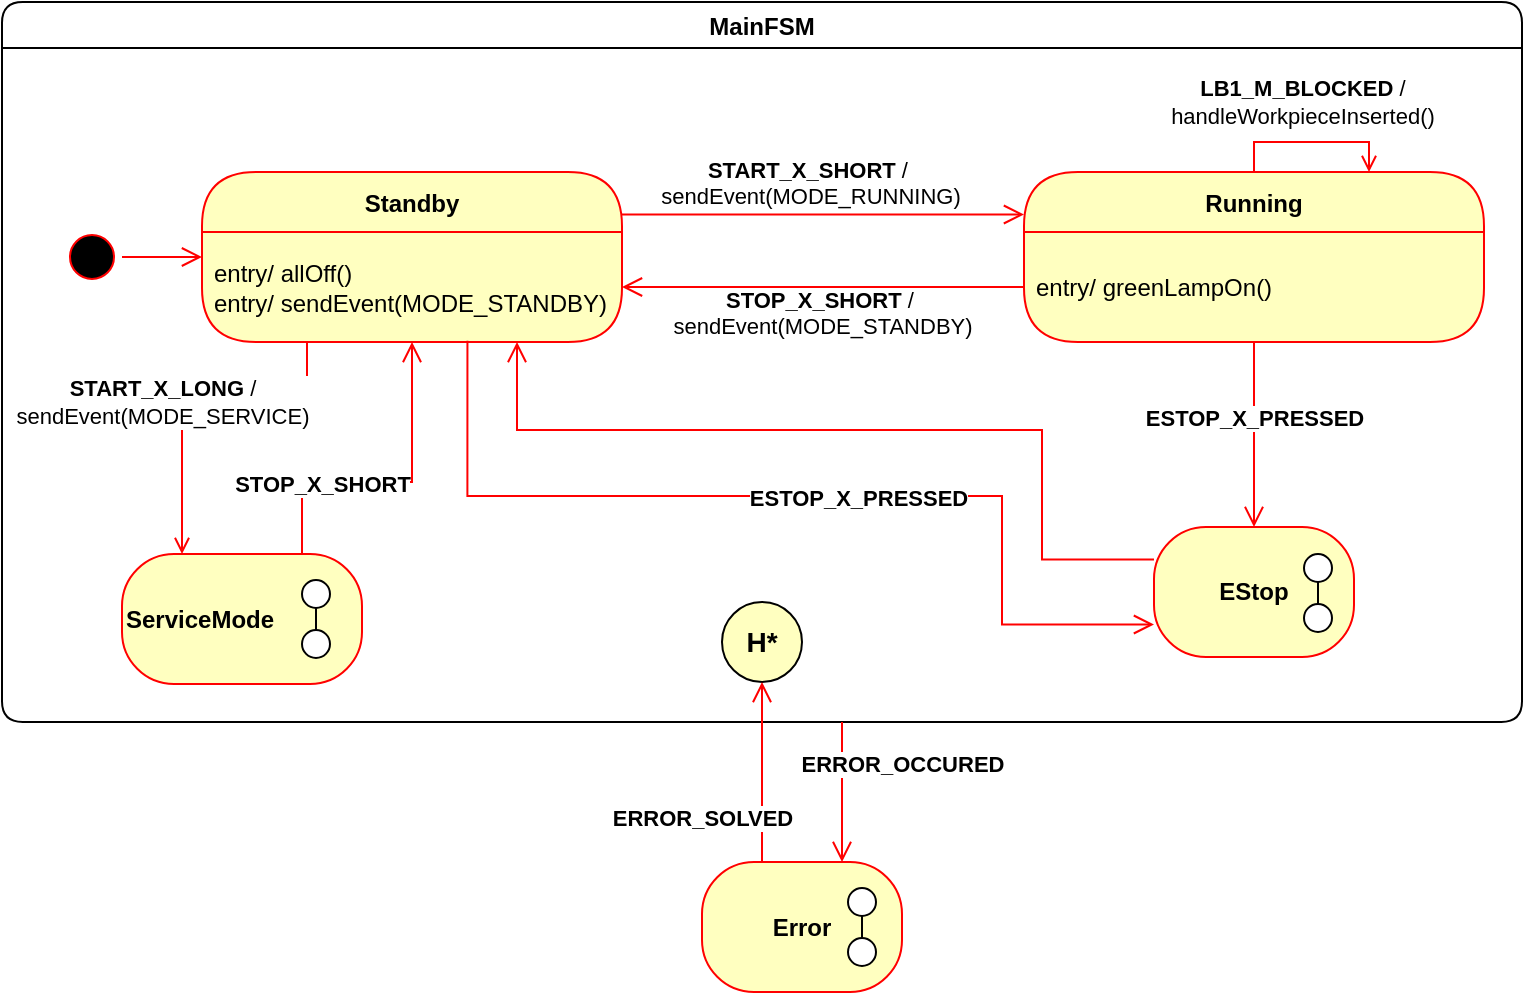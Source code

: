 <mxfile version="20.8.16" type="device" pages="6"><diagram name="main" id="9BBptgbxjqZ7xIuFdk_F"><mxGraphModel dx="2074" dy="1204" grid="1" gridSize="10" guides="1" tooltips="1" connect="1" arrows="1" fold="1" page="1" pageScale="1" pageWidth="827" pageHeight="1169" math="0" shadow="0"><root><mxCell id="0"/><mxCell id="1" parent="0"/><mxCell id="zGU2goThE1gWJ3c4T70y-29" value="MainFSM" style="swimlane;rounded=1;" parent="1" vertex="1"><mxGeometry x="120" y="130" width="760" height="360" as="geometry"><mxRectangle x="120" y="150" width="90" height="30" as="alternateBounds"/></mxGeometry></mxCell><mxCell id="zGU2goThE1gWJ3c4T70y-30" value="H*" style="ellipse;whiteSpace=wrap;html=1;aspect=fixed;rounded=1;fillColor=#FFFFC0;fontStyle=1;fontSize=14;" parent="zGU2goThE1gWJ3c4T70y-29" vertex="1"><mxGeometry x="360" y="300" width="40" height="40" as="geometry"/></mxCell><mxCell id="zGU2goThE1gWJ3c4T70y-20" value="ESTOP_X_PRESSED" style="edgeStyle=orthogonalEdgeStyle;html=1;verticalAlign=bottom;endArrow=open;endSize=8;strokeColor=#ff0000;rounded=0;entryX=0.5;entryY=0;entryDx=0;entryDy=0;exitX=0.5;exitY=1;exitDx=0;exitDy=0;fontStyle=1" parent="zGU2goThE1gWJ3c4T70y-29" source="JbTkuY7JHVf5ct9qyfba-3" target="zGU2goThE1gWJ3c4T70y-42" edge="1"><mxGeometry x="0.005" relative="1" as="geometry"><mxPoint x="601" y="200" as="targetPoint"/><mxPoint x="606" y="140" as="sourcePoint"/><Array as="points"/><mxPoint as="offset"/></mxGeometry></mxCell><mxCell id="zGU2goThE1gWJ3c4T70y-37" value="ServiceMode" style="rounded=1;whiteSpace=wrap;html=1;arcSize=40;fontColor=#000000;fillColor=#ffffc0;strokeColor=#ff0000;fontStyle=1;align=left;" parent="zGU2goThE1gWJ3c4T70y-29" vertex="1"><mxGeometry x="60" y="276" width="120" height="65" as="geometry"/></mxCell><mxCell id="zGU2goThE1gWJ3c4T70y-42" value="EStop" style="rounded=1;whiteSpace=wrap;html=1;arcSize=40;fontColor=#000000;fillColor=#ffffc0;strokeColor=#ff0000;fontStyle=1;align=center;" parent="zGU2goThE1gWJ3c4T70y-29" vertex="1"><mxGeometry x="576" y="262.5" width="100" height="65" as="geometry"/></mxCell><mxCell id="zGU2goThE1gWJ3c4T70y-1" value="" style="ellipse;html=1;shape=startState;fillColor=#000000;strokeColor=#ff0000;" parent="zGU2goThE1gWJ3c4T70y-29" vertex="1"><mxGeometry x="30" y="112.5" width="30" height="30" as="geometry"/></mxCell><mxCell id="JbTkuY7JHVf5ct9qyfba-1" value="&lt;b&gt;LB1_M_BLOCKED&lt;/b&gt; / &lt;br&gt;handleWorkpieceInserted()" style="edgeStyle=orthogonalEdgeStyle;rounded=0;orthogonalLoop=1;jettySize=auto;html=1;exitX=0.5;exitY=0;exitDx=0;exitDy=0;entryX=0.75;entryY=0;entryDx=0;entryDy=0;strokeColor=#FF0000;endArrow=open;endFill=0;" edge="1" parent="zGU2goThE1gWJ3c4T70y-29" source="JbTkuY7JHVf5ct9qyfba-2" target="JbTkuY7JHVf5ct9qyfba-2"><mxGeometry x="-0.109" y="20" relative="1" as="geometry"><mxPoint x="546" y="70" as="sourcePoint"/><mxPoint x="606" y="70" as="targetPoint"/><Array as="points"><mxPoint x="626" y="70"/><mxPoint x="684" y="70"/></Array><mxPoint as="offset"/></mxGeometry></mxCell><mxCell id="JbTkuY7JHVf5ct9qyfba-2" value="Running" style="swimlane;fontStyle=1;align=center;verticalAlign=middle;childLayout=stackLayout;horizontal=1;startSize=30;horizontalStack=0;resizeParent=0;resizeLast=1;container=0;fontColor=#000000;collapsible=0;rounded=1;arcSize=30;strokeColor=#ff0000;fillColor=#ffffc0;swimlaneFillColor=#ffffc0;dropTarget=0;" vertex="1" parent="zGU2goThE1gWJ3c4T70y-29"><mxGeometry x="511" y="85" width="230" height="85" as="geometry"/></mxCell><mxCell id="JbTkuY7JHVf5ct9qyfba-3" value="entry/ greenLampOn()" style="text;html=1;strokeColor=none;fillColor=none;align=left;verticalAlign=middle;spacingLeft=4;spacingRight=4;whiteSpace=wrap;overflow=hidden;rotatable=0;fontColor=#000000;" vertex="1" parent="JbTkuY7JHVf5ct9qyfba-2"><mxGeometry y="30" width="230" height="55" as="geometry"/></mxCell><mxCell id="JbTkuY7JHVf5ct9qyfba-6" value="Standby" style="swimlane;fontStyle=1;align=center;verticalAlign=middle;childLayout=stackLayout;horizontal=1;startSize=30;horizontalStack=0;resizeParent=0;resizeLast=1;container=0;fontColor=#000000;collapsible=0;rounded=1;arcSize=30;strokeColor=#ff0000;fillColor=#ffffc0;swimlaneFillColor=#ffffc0;dropTarget=0;" vertex="1" parent="zGU2goThE1gWJ3c4T70y-29"><mxGeometry x="100" y="85" width="210" height="85" as="geometry"/></mxCell><mxCell id="JbTkuY7JHVf5ct9qyfba-7" value="entry/ allOff()&lt;br&gt;entry/ sendEvent(MODE_STANDBY)" style="text;html=1;strokeColor=none;fillColor=none;align=left;verticalAlign=middle;spacingLeft=4;spacingRight=4;whiteSpace=wrap;overflow=hidden;rotatable=0;fontColor=#000000;" vertex="1" parent="JbTkuY7JHVf5ct9qyfba-6"><mxGeometry y="30" width="210" height="55" as="geometry"/></mxCell><mxCell id="zGU2goThE1gWJ3c4T70y-25" value="STOP_X_SHORT" style="edgeStyle=orthogonalEdgeStyle;html=1;verticalAlign=bottom;endArrow=open;endSize=8;strokeColor=#ff0000;rounded=0;exitX=0.75;exitY=0;exitDx=0;exitDy=0;fontStyle=1;entryX=0.5;entryY=1;entryDx=0;entryDy=0;" parent="zGU2goThE1gWJ3c4T70y-29" source="zGU2goThE1gWJ3c4T70y-37" target="JbTkuY7JHVf5ct9qyfba-7" edge="1"><mxGeometry x="-0.677" y="-10" relative="1" as="geometry"><mxPoint x="210" y="200" as="targetPoint"/><mxPoint x="150" y="270" as="sourcePoint"/><Array as="points"><mxPoint x="150" y="240"/><mxPoint x="205" y="240"/></Array><mxPoint as="offset"/></mxGeometry></mxCell><mxCell id="zGU2goThE1gWJ3c4T70y-32" value="ESTOP_X_PRESSED" style="edgeStyle=orthogonalEdgeStyle;html=1;verticalAlign=bottom;endArrow=open;endSize=8;strokeColor=#ff0000;rounded=0;exitX=0.632;exitY=0.989;exitDx=0;exitDy=0;fontStyle=1;exitPerimeter=0;entryX=0;entryY=0.75;entryDx=0;entryDy=0;" parent="zGU2goThE1gWJ3c4T70y-29" source="JbTkuY7JHVf5ct9qyfba-7" target="zGU2goThE1gWJ3c4T70y-42" edge="1"><mxGeometry x="0.126" y="-10" relative="1" as="geometry"><mxPoint x="480" y="280" as="targetPoint"/><mxPoint x="210.48" y="145" as="sourcePoint"/><Array as="points"><mxPoint x="233" y="247"/><mxPoint x="500" y="247"/><mxPoint x="500" y="311"/></Array><mxPoint as="offset"/></mxGeometry></mxCell><mxCell id="zGU2goThE1gWJ3c4T70y-21" value="" style="edgeStyle=orthogonalEdgeStyle;html=1;verticalAlign=bottom;endArrow=open;endSize=8;strokeColor=#ff0000;rounded=0;exitX=0;exitY=0.25;exitDx=0;exitDy=0;entryX=0.75;entryY=1;entryDx=0;entryDy=0;" parent="zGU2goThE1gWJ3c4T70y-29" source="zGU2goThE1gWJ3c4T70y-42" edge="1" target="JbTkuY7JHVf5ct9qyfba-7"><mxGeometry relative="1" as="geometry"><mxPoint x="270" y="190" as="targetPoint"/><mxPoint x="530" y="220" as="sourcePoint"/><Array as="points"><mxPoint x="520" y="279"/><mxPoint x="520" y="214"/><mxPoint x="258" y="214"/></Array></mxGeometry></mxCell><mxCell id="zGU2goThE1gWJ3c4T70y-2" value="" style="edgeStyle=orthogonalEdgeStyle;html=1;verticalAlign=bottom;endArrow=open;endSize=8;strokeColor=#ff0000;rounded=0;entryX=0;entryY=0.5;entryDx=0;entryDy=0;" parent="zGU2goThE1gWJ3c4T70y-29" source="zGU2goThE1gWJ3c4T70y-1" target="JbTkuY7JHVf5ct9qyfba-6" edge="1"><mxGeometry relative="1" as="geometry"><mxPoint x="120" y="135" as="targetPoint"/><mxPoint x="80" y="135" as="sourcePoint"/><Array as="points"/></mxGeometry></mxCell><mxCell id="zGU2goThE1gWJ3c4T70y-15" value="START_X_SHORT&lt;span style=&quot;font-weight: normal;&quot;&gt; /&amp;nbsp;&lt;br&gt;sendEvent(MODE_RUNNING)&lt;/span&gt;" style="edgeStyle=orthogonalEdgeStyle;html=1;verticalAlign=bottom;endArrow=open;endSize=8;strokeColor=#ff0000;rounded=0;exitX=1;exitY=0.25;exitDx=0;exitDy=0;fontStyle=1;entryX=0;entryY=0.25;entryDx=0;entryDy=0;" parent="zGU2goThE1gWJ3c4T70y-29" source="JbTkuY7JHVf5ct9qyfba-6" target="JbTkuY7JHVf5ct9qyfba-2" edge="1"><mxGeometry x="-0.059" relative="1" as="geometry"><mxPoint x="130" y="140" as="targetPoint"/><mxPoint x="240" y="122.5" as="sourcePoint"/><Array as="points"/><mxPoint as="offset"/></mxGeometry></mxCell><mxCell id="zGU2goThE1gWJ3c4T70y-16" value="STOP_X_SHORT&lt;span style=&quot;font-weight: normal;&quot;&gt;&amp;nbsp;/&amp;nbsp;&lt;/span&gt;&lt;br style=&quot;border-color: var(--border-color); font-weight: 400;&quot;&gt;&lt;span style=&quot;font-weight: 400;&quot;&gt;sendEvent(MODE_STANDBY)&lt;/span&gt;" style="edgeStyle=orthogonalEdgeStyle;html=1;verticalAlign=bottom;endArrow=open;endSize=8;strokeColor=#ff0000;rounded=0;fontStyle=1;exitX=0;exitY=0.5;exitDx=0;exitDy=0;entryX=1;entryY=0.5;entryDx=0;entryDy=0;" parent="zGU2goThE1gWJ3c4T70y-29" source="JbTkuY7JHVf5ct9qyfba-3" target="JbTkuY7JHVf5ct9qyfba-7" edge="1"><mxGeometry x="0.005" y="28" relative="1" as="geometry"><mxPoint x="240" y="135" as="targetPoint"/><mxPoint x="250" y="190" as="sourcePoint"/><Array as="points"/><mxPoint as="offset"/></mxGeometry></mxCell><mxCell id="uRLBFhxncsBeei8tic2m-1" value="START_X_LONG&lt;span style=&quot;font-weight: normal;&quot;&gt;&amp;nbsp;/&lt;br&gt;sendEvent(MODE_SERVICE)&lt;br&gt;&lt;/span&gt;" style="edgeStyle=orthogonalEdgeStyle;rounded=0;orthogonalLoop=1;jettySize=auto;html=1;exitX=0.25;exitY=1;exitDx=0;exitDy=0;entryX=0.25;entryY=0;entryDx=0;entryDy=0;strokeColor=#FF0000;endArrow=open;endFill=0;fontStyle=1" edge="1" parent="zGU2goThE1gWJ3c4T70y-29" source="JbTkuY7JHVf5ct9qyfba-7" target="zGU2goThE1gWJ3c4T70y-37"><mxGeometry x="0.216" y="-14" relative="1" as="geometry"><Array as="points"><mxPoint x="152" y="210"/><mxPoint x="90" y="210"/></Array><mxPoint x="4" y="-10" as="offset"/></mxGeometry></mxCell><mxCell id="zGU2goThE1gWJ3c4T70y-39" value="" style="ellipse;whiteSpace=wrap;html=1;aspect=fixed;rounded=1;fontSize=14;fillColor=#FFFFFF;" parent="zGU2goThE1gWJ3c4T70y-29" vertex="1"><mxGeometry x="651" y="301" width="14" height="14" as="geometry"/></mxCell><mxCell id="zGU2goThE1gWJ3c4T70y-40" value="" style="ellipse;whiteSpace=wrap;html=1;aspect=fixed;rounded=1;fontSize=14;fillColor=#FFFFFF;" parent="zGU2goThE1gWJ3c4T70y-29" vertex="1"><mxGeometry x="651" y="276" width="14" height="14" as="geometry"/></mxCell><mxCell id="zGU2goThE1gWJ3c4T70y-41" style="edgeStyle=orthogonalEdgeStyle;rounded=0;orthogonalLoop=1;jettySize=auto;html=1;exitX=0.5;exitY=1;exitDx=0;exitDy=0;entryX=0.5;entryY=0;entryDx=0;entryDy=0;strokeColor=#000000;fontSize=14;endArrow=none;endFill=0;" parent="zGU2goThE1gWJ3c4T70y-29" source="zGU2goThE1gWJ3c4T70y-40" target="zGU2goThE1gWJ3c4T70y-39" edge="1"><mxGeometry relative="1" as="geometry"/></mxCell><mxCell id="zGU2goThE1gWJ3c4T70y-34" value="" style="ellipse;whiteSpace=wrap;html=1;aspect=fixed;rounded=1;fontSize=14;fillColor=#FFFFFF;" parent="zGU2goThE1gWJ3c4T70y-29" vertex="1"><mxGeometry x="150" y="314" width="14" height="14" as="geometry"/></mxCell><mxCell id="zGU2goThE1gWJ3c4T70y-33" value="" style="ellipse;whiteSpace=wrap;html=1;aspect=fixed;rounded=1;fontSize=14;fillColor=#FFFFFF;" parent="zGU2goThE1gWJ3c4T70y-29" vertex="1"><mxGeometry x="150" y="289" width="14" height="14" as="geometry"/></mxCell><mxCell id="zGU2goThE1gWJ3c4T70y-35" style="edgeStyle=orthogonalEdgeStyle;rounded=0;orthogonalLoop=1;jettySize=auto;html=1;exitX=0.5;exitY=1;exitDx=0;exitDy=0;entryX=0.5;entryY=0;entryDx=0;entryDy=0;strokeColor=#000000;fontSize=14;endArrow=none;endFill=0;" parent="zGU2goThE1gWJ3c4T70y-29" source="zGU2goThE1gWJ3c4T70y-33" target="zGU2goThE1gWJ3c4T70y-34" edge="1"><mxGeometry relative="1" as="geometry"/></mxCell><mxCell id="zGU2goThE1gWJ3c4T70y-19" value="ERROR_OCCURED" style="edgeStyle=orthogonalEdgeStyle;html=1;verticalAlign=bottom;endArrow=open;endSize=8;strokeColor=#ff0000;rounded=0;entryX=0.5;entryY=0;entryDx=0;entryDy=0;fontStyle=1" parent="1" edge="1"><mxGeometry x="-0.143" y="30" relative="1" as="geometry"><mxPoint x="540" y="560" as="targetPoint"/><mxPoint x="540" y="490" as="sourcePoint"/><Array as="points"/><mxPoint as="offset"/></mxGeometry></mxCell><mxCell id="zGU2goThE1gWJ3c4T70y-31" value="ERROR_SOLVED" style="edgeStyle=orthogonalEdgeStyle;html=1;verticalAlign=bottom;endArrow=open;endSize=8;strokeColor=#ff0000;rounded=0;entryX=0.5;entryY=1;entryDx=0;entryDy=0;exitX=0.25;exitY=0;exitDx=0;exitDy=0;fontStyle=1" parent="1" target="zGU2goThE1gWJ3c4T70y-30" edge="1"><mxGeometry x="-0.715" y="30" relative="1" as="geometry"><mxPoint x="740" y="420" as="targetPoint"/><mxPoint x="500" y="560" as="sourcePoint"/><Array as="points"><mxPoint x="500" y="470"/><mxPoint x="500" y="470"/></Array><mxPoint as="offset"/></mxGeometry></mxCell><mxCell id="zGU2goThE1gWJ3c4T70y-43" value="Error" style="rounded=1;whiteSpace=wrap;html=1;arcSize=40;fontColor=#000000;fillColor=#ffffc0;strokeColor=#ff0000;fontStyle=1;align=center;" parent="1" vertex="1"><mxGeometry x="470" y="560" width="100" height="65" as="geometry"/></mxCell><mxCell id="zGU2goThE1gWJ3c4T70y-44" value="" style="group" parent="1" vertex="1" connectable="0"><mxGeometry x="540" y="565" width="20" height="55" as="geometry"/></mxCell><mxCell id="zGU2goThE1gWJ3c4T70y-45" value="" style="ellipse;whiteSpace=wrap;html=1;aspect=fixed;rounded=1;fontSize=14;fillColor=#FFFFFF;" parent="zGU2goThE1gWJ3c4T70y-44" vertex="1"><mxGeometry x="3" y="33" width="14" height="14" as="geometry"/></mxCell><mxCell id="zGU2goThE1gWJ3c4T70y-46" value="" style="ellipse;whiteSpace=wrap;html=1;aspect=fixed;rounded=1;fontSize=14;fillColor=#FFFFFF;" parent="zGU2goThE1gWJ3c4T70y-44" vertex="1"><mxGeometry x="3" y="8" width="14" height="14" as="geometry"/></mxCell><mxCell id="zGU2goThE1gWJ3c4T70y-47" style="edgeStyle=orthogonalEdgeStyle;rounded=0;orthogonalLoop=1;jettySize=auto;html=1;exitX=0.5;exitY=1;exitDx=0;exitDy=0;entryX=0.5;entryY=0;entryDx=0;entryDy=0;strokeColor=#000000;fontSize=14;endArrow=none;endFill=0;" parent="zGU2goThE1gWJ3c4T70y-44" source="zGU2goThE1gWJ3c4T70y-46" target="zGU2goThE1gWJ3c4T70y-45" edge="1"><mxGeometry relative="1" as="geometry"/></mxCell></root></mxGraphModel></diagram><diagram id="QllDfX1K9tjjs9wqF1pc" name="motor"><mxGraphModel dx="2074" dy="1204" grid="1" gridSize="10" guides="1" tooltips="1" connect="1" arrows="1" fold="1" page="1" pageScale="1" pageWidth="827" pageHeight="1169" math="0" shadow="0"><root><mxCell id="0"/><mxCell id="1" parent="0"/><mxCell id="Z-nrUpfUwHJtx0alLLF2-1" value="MotorFSM" style="swimlane;rounded=1;fillColor=none;startSize=23;" vertex="1" parent="1"><mxGeometry x="40" y="40" width="940" height="300" as="geometry"><mxRectangle x="120" y="150" width="90" height="30" as="alternateBounds"/></mxGeometry></mxCell><mxCell id="Z-nrUpfUwHJtx0alLLF2-2" value="" style="ellipse;html=1;shape=startState;fillColor=#000000;strokeColor=#ff0000;" vertex="1" parent="Z-nrUpfUwHJtx0alLLF2-1"><mxGeometry x="30" y="60" width="30" height="30" as="geometry"/></mxCell><mxCell id="Z-nrUpfUwHJtx0alLLF2-3" value="Standby" style="swimlane;fontStyle=1;align=center;verticalAlign=middle;childLayout=stackLayout;horizontal=1;startSize=30;horizontalStack=0;resizeParent=0;resizeLast=1;container=0;fontColor=#000000;collapsible=0;rounded=1;arcSize=30;strokeColor=#ff0000;fillColor=#ffffc0;swimlaneFillColor=#ffffc0;dropTarget=0;" vertex="1" parent="Z-nrUpfUwHJtx0alLLF2-1"><mxGeometry x="120" y="45" width="160" height="85" as="geometry"/></mxCell><mxCell id="Z-nrUpfUwHJtx0alLLF2-4" value="&lt;div style=&quot;&quot;&gt;&lt;span style=&quot;background-color: initial;&quot;&gt;entry / motorStop()&lt;/span&gt;&lt;/div&gt;exit /" style="text;html=1;strokeColor=none;fillColor=none;align=left;verticalAlign=top;spacingLeft=4;spacingRight=4;whiteSpace=wrap;overflow=hidden;rotatable=0;fontColor=#000000;" vertex="1" parent="Z-nrUpfUwHJtx0alLLF2-3"><mxGeometry y="30" width="160" height="55" as="geometry"/></mxCell><mxCell id="Z-nrUpfUwHJtx0alLLF2-6" value="" style="edgeStyle=orthogonalEdgeStyle;html=1;verticalAlign=bottom;endArrow=open;endSize=8;strokeColor=#ff0000;rounded=0;entryX=0;entryY=0;entryDx=0;entryDy=0;" edge="1" parent="Z-nrUpfUwHJtx0alLLF2-1" source="Z-nrUpfUwHJtx0alLLF2-2" target="Z-nrUpfUwHJtx0alLLF2-4"><mxGeometry relative="1" as="geometry"><mxPoint x="120" y="75" as="targetPoint"/><mxPoint x="80" y="75" as="sourcePoint"/><Array as="points"><mxPoint x="110" y="75"/><mxPoint x="110" y="75"/></Array></mxGeometry></mxCell><mxCell id="Z-nrUpfUwHJtx0alLLF2-7" value="RightSlow" style="swimlane;fontStyle=1;align=center;verticalAlign=middle;childLayout=stackLayout;horizontal=1;startSize=30;horizontalStack=0;resizeParent=0;resizeLast=1;container=0;fontColor=#000000;collapsible=0;rounded=1;arcSize=30;strokeColor=#ff0000;fillColor=#ffffc0;swimlaneFillColor=#ffffc0;dropTarget=0;" vertex="1" parent="Z-nrUpfUwHJtx0alLLF2-1"><mxGeometry x="410" y="170" width="190" height="85" as="geometry"/></mxCell><mxCell id="Z-nrUpfUwHJtx0alLLF2-8" value="entry / motorRightSlow()&lt;br&gt;exit /" style="text;html=1;strokeColor=none;fillColor=none;align=left;verticalAlign=top;spacingLeft=4;spacingRight=4;whiteSpace=wrap;overflow=hidden;rotatable=0;fontColor=#000000;" vertex="1" parent="Z-nrUpfUwHJtx0alLLF2-7"><mxGeometry y="30" width="190" height="55" as="geometry"/></mxCell><mxCell id="Z-nrUpfUwHJtx0alLLF2-20" value="Ready" style="swimlane;fontStyle=1;align=center;verticalAlign=middle;childLayout=stackLayout;horizontal=1;startSize=30;horizontalStack=0;resizeParent=0;resizeLast=1;container=0;fontColor=#000000;collapsible=0;rounded=1;arcSize=30;strokeColor=#ff0000;fillColor=#ffffc0;swimlaneFillColor=#ffffc0;dropTarget=0;" vertex="1" parent="Z-nrUpfUwHJtx0alLLF2-1"><mxGeometry x="410" y="45" width="190" height="85" as="geometry"/></mxCell><mxCell id="Z-nrUpfUwHJtx0alLLF2-21" value="entry / motorStop()&lt;br&gt;exit /" style="text;html=1;strokeColor=none;fillColor=none;align=left;verticalAlign=top;spacingLeft=4;spacingRight=4;whiteSpace=wrap;overflow=hidden;rotatable=0;fontColor=#000000;" vertex="1" parent="Z-nrUpfUwHJtx0alLLF2-20"><mxGeometry y="30" width="190" height="55" as="geometry"/></mxCell><mxCell id="Z-nrUpfUwHJtx0alLLF2-11" value="RightFast" style="swimlane;fontStyle=1;align=center;verticalAlign=middle;childLayout=stackLayout;horizontal=1;startSize=30;horizontalStack=0;resizeParent=0;resizeLast=1;container=0;fontColor=#000000;collapsible=0;rounded=1;arcSize=30;strokeColor=#ff0000;fillColor=#ffffc0;swimlaneFillColor=#ffffc0;dropTarget=0;" vertex="1" parent="Z-nrUpfUwHJtx0alLLF2-1"><mxGeometry x="730" y="45" width="190" height="85" as="geometry"/></mxCell><mxCell id="Z-nrUpfUwHJtx0alLLF2-12" value="entry / motorRightFast()&lt;br&gt;exit /" style="text;html=1;strokeColor=none;fillColor=none;align=left;verticalAlign=top;spacingLeft=4;spacingRight=4;whiteSpace=wrap;overflow=hidden;rotatable=0;fontColor=#000000;" vertex="1" parent="Z-nrUpfUwHJtx0alLLF2-11"><mxGeometry y="30" width="190" height="55" as="geometry"/></mxCell><mxCell id="Z-nrUpfUwHJtx0alLLF2-14" value="HM_X_NEW_WS" style="edgeStyle=orthogonalEdgeStyle;html=1;verticalAlign=bottom;endArrow=open;endSize=8;strokeColor=#ff0000;rounded=0;entryX=1;entryY=0;entryDx=0;entryDy=0;exitX=0.25;exitY=1;exitDx=0;exitDy=0;fontStyle=1" edge="1" parent="Z-nrUpfUwHJtx0alLLF2-1" source="Z-nrUpfUwHJtx0alLLF2-12" target="Z-nrUpfUwHJtx0alLLF2-8"><mxGeometry x="0.273" relative="1" as="geometry"><mxPoint x="290" y="112.5" as="targetPoint"/><mxPoint x="610" y="112.5" as="sourcePoint"/><Array as="points"><mxPoint x="778" y="200"/></Array><mxPoint as="offset"/></mxGeometry></mxCell><mxCell id="Z-nrUpfUwHJtx0alLLF2-15" value="HM_X_WS_Y" style="edgeStyle=orthogonalEdgeStyle;html=1;verticalAlign=bottom;endArrow=open;endSize=8;strokeColor=#ff0000;rounded=0;entryX=0.75;entryY=1;entryDx=0;entryDy=0;exitX=1;exitY=0.5;exitDx=0;exitDy=0;fontStyle=1" edge="1" parent="Z-nrUpfUwHJtx0alLLF2-1" source="Z-nrUpfUwHJtx0alLLF2-8" target="Z-nrUpfUwHJtx0alLLF2-12"><mxGeometry x="-0.514" y="-23" relative="1" as="geometry"><mxPoint x="620" y="290" as="targetPoint"/><mxPoint x="737.5" y="220" as="sourcePoint"/><Array as="points"><mxPoint x="738" y="228"/><mxPoint x="743" y="228"/></Array><mxPoint as="offset"/></mxGeometry></mxCell><mxCell id="Z-nrUpfUwHJtx0alLLF2-22" value="MODE_RUNNING" style="edgeStyle=orthogonalEdgeStyle;html=1;verticalAlign=bottom;endArrow=open;endSize=8;strokeColor=#ff0000;rounded=0;entryX=0;entryY=0;entryDx=0;entryDy=0;exitX=1;exitY=0;exitDx=0;exitDy=0;fontStyle=1" edge="1" parent="Z-nrUpfUwHJtx0alLLF2-1" source="Z-nrUpfUwHJtx0alLLF2-4" target="Z-nrUpfUwHJtx0alLLF2-21"><mxGeometry relative="1" as="geometry"><mxPoint x="505" y="370" as="targetPoint"/><mxPoint x="505" y="310" as="sourcePoint"/><Array as="points"><mxPoint x="370" y="75"/><mxPoint x="370" y="75"/></Array><mxPoint as="offset"/></mxGeometry></mxCell><mxCell id="Z-nrUpfUwHJtx0alLLF2-23" value="MODE_STANDBY" style="edgeStyle=orthogonalEdgeStyle;html=1;verticalAlign=bottom;endArrow=open;endSize=8;strokeColor=#ff0000;rounded=0;entryX=1;entryY=0.5;entryDx=0;entryDy=0;exitX=0;exitY=0.5;exitDx=0;exitDy=0;fontStyle=1" edge="1" parent="Z-nrUpfUwHJtx0alLLF2-1" source="Z-nrUpfUwHJtx0alLLF2-21" target="Z-nrUpfUwHJtx0alLLF2-4"><mxGeometry y="18" relative="1" as="geometry"><mxPoint x="540.0" y="160" as="targetPoint"/><mxPoint x="380" y="160" as="sourcePoint"/><Array as="points"/><mxPoint as="offset"/></mxGeometry></mxCell><mxCell id="Z-nrUpfUwHJtx0alLLF2-24" value="FBMX_OCCUPIED" style="edgeStyle=orthogonalEdgeStyle;html=1;verticalAlign=bottom;endArrow=open;endSize=8;strokeColor=#ff0000;rounded=0;entryX=0;entryY=0;entryDx=0;entryDy=0;exitX=1;exitY=0;exitDx=0;exitDy=0;fontStyle=1" edge="1" parent="Z-nrUpfUwHJtx0alLLF2-1" source="Z-nrUpfUwHJtx0alLLF2-21" target="Z-nrUpfUwHJtx0alLLF2-12"><mxGeometry x="-0.077" relative="1" as="geometry"><mxPoint x="790.0" y="170" as="targetPoint"/><mxPoint x="630" y="170" as="sourcePoint"/><Array as="points"><mxPoint x="730" y="75"/></Array><mxPoint as="offset"/></mxGeometry></mxCell><mxCell id="Z-nrUpfUwHJtx0alLLF2-25" value="FBMX_FREE" style="edgeStyle=orthogonalEdgeStyle;html=1;verticalAlign=bottom;endArrow=open;endSize=8;strokeColor=#ff0000;rounded=0;entryX=1;entryY=0.5;entryDx=0;entryDy=0;exitX=0;exitY=0.5;exitDx=0;exitDy=0;fontStyle=1" edge="1" parent="Z-nrUpfUwHJtx0alLLF2-1" source="Z-nrUpfUwHJtx0alLLF2-12" target="Z-nrUpfUwHJtx0alLLF2-21"><mxGeometry x="-0.077" y="18" relative="1" as="geometry"><mxPoint x="780.0" y="170" as="targetPoint"/><mxPoint x="620" y="170" as="sourcePoint"/><Array as="points"><mxPoint x="730" y="103"/><mxPoint x="730" y="103"/></Array><mxPoint as="offset"/></mxGeometry></mxCell><mxCell id="NIm4viSGHaEsy-3yISOH-2" value="H*" style="ellipse;whiteSpace=wrap;html=1;aspect=fixed;rounded=1;fillColor=#FFFFC0;fontStyle=1;fontSize=14;" vertex="1" parent="Z-nrUpfUwHJtx0alLLF2-1"><mxGeometry x="86" y="230" width="40" height="40" as="geometry"/></mxCell><mxCell id="Pp9zwiRAr0xerowljrp9-1" value="Y: Platzhalter für Werkstücktyp&lt;br&gt;(F, BOM, BUM, UNKNOWN)" style="text;html=1;strokeColor=#666666;fillColor=#f5f5f5;align=left;verticalAlign=middle;whiteSpace=wrap;rounded=0;fontSize=11;fontStyle=2;fontColor=#333333;" vertex="1" parent="Z-nrUpfUwHJtx0alLLF2-1"><mxGeometry x="660" y="255" width="170" height="40" as="geometry"/></mxCell><mxCell id="Z-nrUpfUwHJtx0alLLF2-16" value="EmergencyHalt" style="swimlane;fontStyle=1;align=center;verticalAlign=middle;childLayout=stackLayout;horizontal=1;startSize=30;horizontalStack=0;resizeParent=0;resizeLast=1;container=0;fontColor=#000000;collapsible=0;rounded=1;arcSize=30;strokeColor=#ff0000;fillColor=#ffffc0;swimlaneFillColor=#ffffc0;dropTarget=0;" vertex="1" parent="1"><mxGeometry x="560" y="400" width="190" height="85" as="geometry"/></mxCell><mxCell id="Z-nrUpfUwHJtx0alLLF2-17" value="entry / motorStop()&lt;br&gt;exit /" style="text;html=1;strokeColor=none;fillColor=none;align=left;verticalAlign=top;spacingLeft=4;spacingRight=4;whiteSpace=wrap;overflow=hidden;rotatable=0;fontColor=#000000;" vertex="1" parent="Z-nrUpfUwHJtx0alLLF2-16"><mxGeometry y="30" width="190" height="55" as="geometry"/></mxCell><mxCell id="Z-nrUpfUwHJtx0alLLF2-18" value="MODE_EMERGENCY" style="edgeStyle=orthogonalEdgeStyle;html=1;verticalAlign=bottom;endArrow=open;endSize=8;strokeColor=#ff0000;rounded=0;entryX=0.5;entryY=0;entryDx=0;entryDy=0;fontStyle=1" edge="1" parent="1" target="Z-nrUpfUwHJtx0alLLF2-16"><mxGeometry x="0.333" relative="1" as="geometry"><mxPoint x="220" y="520" as="targetPoint"/><mxPoint x="655" y="340" as="sourcePoint"/><Array as="points"><mxPoint x="655" y="380"/><mxPoint x="655" y="380"/></Array><mxPoint as="offset"/></mxGeometry></mxCell><mxCell id="Z-nrUpfUwHJtx0alLLF2-19" value="MODE_STANDBY" style="edgeStyle=orthogonalEdgeStyle;html=1;verticalAlign=bottom;endArrow=open;endSize=8;strokeColor=#ff0000;rounded=0;exitX=0;exitY=0.25;exitDx=0;exitDy=0;fontStyle=1" edge="1" parent="1" source="Z-nrUpfUwHJtx0alLLF2-17"><mxGeometry x="-0.002" relative="1" as="geometry"><mxPoint x="480" y="340" as="targetPoint"/><mxPoint x="510" y="470" as="sourcePoint"/><Array as="points"><mxPoint x="480" y="444"/></Array><mxPoint as="offset"/></mxGeometry></mxCell><mxCell id="NIm4viSGHaEsy-3yISOH-1" value="ERROR_OCCURED" style="edgeStyle=orthogonalEdgeStyle;html=1;verticalAlign=bottom;endArrow=open;endSize=8;strokeColor=#ff0000;rounded=0;entryX=0.75;entryY=0;entryDx=0;entryDy=0;fontStyle=1" edge="1" parent="1" target="NIm4viSGHaEsy-3yISOH-9"><mxGeometry x="0.339" y="28" relative="1" as="geometry"><mxPoint x="798" y="495" as="targetPoint"/><mxPoint x="241" y="340" as="sourcePoint"/><Array as="points"/><mxPoint as="offset"/></mxGeometry></mxCell><mxCell id="NIm4viSGHaEsy-3yISOH-3" value="ERROR_SOLVED" style="edgeStyle=orthogonalEdgeStyle;html=1;verticalAlign=bottom;endArrow=open;endSize=8;strokeColor=#ff0000;rounded=0;exitX=0.25;exitY=0;exitDx=0;exitDy=0;entryX=0.5;entryY=1;entryDx=0;entryDy=0;fontStyle=1" edge="1" parent="1" source="NIm4viSGHaEsy-3yISOH-9" target="NIm4viSGHaEsy-3yISOH-2"><mxGeometry x="-0.401" y="8" relative="1" as="geometry"><mxPoint x="158" y="330" as="targetPoint"/><mxPoint x="758" y="495" as="sourcePoint"/><Array as="points"><mxPoint x="146" y="405"/><mxPoint x="146" y="310"/></Array><mxPoint as="offset"/></mxGeometry></mxCell><mxCell id="NIm4viSGHaEsy-3yISOH-9" value="ErrorHalt" style="swimlane;fontStyle=1;align=center;verticalAlign=middle;childLayout=stackLayout;horizontal=1;startSize=30;horizontalStack=0;resizeParent=0;resizeLast=1;container=0;fontColor=#000000;collapsible=0;rounded=1;arcSize=30;strokeColor=#ff0000;fillColor=#ffffc0;swimlaneFillColor=#ffffc0;dropTarget=0;" vertex="1" parent="1"><mxGeometry x="98" y="400" width="190" height="85" as="geometry"/></mxCell><mxCell id="NIm4viSGHaEsy-3yISOH-10" value="entry / motorStop()&lt;br&gt;exit /" style="text;html=1;strokeColor=none;fillColor=none;align=left;verticalAlign=top;spacingLeft=4;spacingRight=4;whiteSpace=wrap;overflow=hidden;rotatable=0;fontColor=#000000;" vertex="1" parent="NIm4viSGHaEsy-3yISOH-9"><mxGeometry y="30" width="190" height="55" as="geometry"/></mxCell></root></mxGraphModel></diagram><diagram id="-DeEghA5fQ5Gg9FcZ6ZU" name="height"><mxGraphModel dx="2074" dy="1204" grid="1" gridSize="10" guides="1" tooltips="1" connect="1" arrows="1" fold="1" page="1" pageScale="1" pageWidth="827" pageHeight="1169" math="0" shadow="0"><root><mxCell id="0"/><mxCell id="1" parent="0"/><mxCell id="rk6V-RYVs7dWorNxL_6G-1" value="&lt;font face=&quot;Verdana&quot; style=&quot;font-size: 17px&quot;&gt;HeightSensorFSM&lt;/font&gt;" style="swimlane;html=1;fontStyle=1;align=center;verticalAlign=middle;childLayout=stackLayout;horizontal=1;startSize=30;horizontalStack=0;resizeParent=0;resizeLast=1;container=0;fontColor=#000000;collapsible=0;rounded=1;arcSize=30;strokeColor=#000000;swimlaneFillColor=#FFFFFF;dropTarget=0;fillColor=#FFFFFF;strokeWidth=2;" parent="1" vertex="1"><mxGeometry x="80" y="80" width="650" height="330" as="geometry"/></mxCell><mxCell id="zp2sOp-gNq_USo4XBr-o-1" value="Idle" style="swimlane;fontStyle=1;align=center;verticalAlign=middle;childLayout=stackLayout;horizontal=1;startSize=30;horizontalStack=0;resizeParent=0;resizeLast=1;container=0;fontColor=#000000;collapsible=0;rounded=1;arcSize=30;strokeColor=#ff0000;fillColor=#ffffc0;swimlaneFillColor=#ffffc0;dropTarget=0;" parent="1" vertex="1"><mxGeometry x="180" y="130" width="160" height="60" as="geometry"/></mxCell><mxCell id="zp2sOp-gNq_USo4XBr-o-2" value="entry / stopMeasurement()" style="text;html=1;strokeColor=none;fillColor=none;align=left;verticalAlign=middle;spacingLeft=4;spacingRight=4;whiteSpace=wrap;overflow=hidden;rotatable=0;fontColor=#000000;" parent="zp2sOp-gNq_USo4XBr-o-1" vertex="1"><mxGeometry y="30" width="160" height="30" as="geometry"/></mxCell><mxCell id="zp2sOp-gNq_USo4XBr-o-3" value="WS_INSERTED" style="edgeStyle=orthogonalEdgeStyle;html=1;verticalAlign=bottom;endArrow=open;endSize=8;strokeColor=#ff0000;rounded=0;fontStyle=1" parent="1" source="zp2sOp-gNq_USo4XBr-o-1" target="zp2sOp-gNq_USo4XBr-o-7" edge="1"><mxGeometry relative="1" as="geometry"><mxPoint x="260" y="250" as="targetPoint"/><Array as="points"/></mxGeometry></mxCell><mxCell id="zp2sOp-gNq_USo4XBr-o-4" value="" style="ellipse;html=1;shape=startState;fillColor=#000000;strokeColor=#ff0000;" parent="1" vertex="1"><mxGeometry x="100" y="145" width="30" height="30" as="geometry"/></mxCell><mxCell id="zp2sOp-gNq_USo4XBr-o-5" value="" style="edgeStyle=orthogonalEdgeStyle;html=1;verticalAlign=bottom;endArrow=open;endSize=8;strokeColor=#ff0000;rounded=0;entryX=0;entryY=0;entryDx=0;entryDy=0;" parent="1" source="zp2sOp-gNq_USo4XBr-o-4" target="zp2sOp-gNq_USo4XBr-o-2" edge="1"><mxGeometry relative="1" as="geometry"><mxPoint x="75" y="240" as="targetPoint"/><Array as="points"><mxPoint x="160" y="160"/><mxPoint x="160" y="160"/></Array></mxGeometry></mxCell><mxCell id="zp2sOp-gNq_USo4XBr-o-7" value="WaitForWorkpiece" style="swimlane;fontStyle=1;align=center;verticalAlign=middle;childLayout=stackLayout;horizontal=1;startSize=30;horizontalStack=0;resizeParent=0;resizeLast=1;container=0;fontColor=#000000;collapsible=0;rounded=1;arcSize=30;strokeColor=#ff0000;fillColor=#ffffc0;swimlaneFillColor=#ffffc0;dropTarget=0;" parent="1" vertex="1"><mxGeometry x="486" y="125" width="209" height="70" as="geometry"/></mxCell><mxCell id="zp2sOp-gNq_USo4XBr-o-8" value="entry / receivingRoutine()&lt;br&gt;do / height = measure()" style="text;html=1;strokeColor=none;fillColor=none;align=center;verticalAlign=middle;spacingLeft=4;spacingRight=4;whiteSpace=wrap;overflow=hidden;rotatable=0;fontColor=#000000;" parent="zp2sOp-gNq_USo4XBr-o-7" vertex="1"><mxGeometry y="30" width="209" height="40" as="geometry"/></mxCell><mxCell id="zp2sOp-gNq_USo4XBr-o-11" value="DetermineType" style="swimlane;fontStyle=1;align=center;verticalAlign=middle;childLayout=stackLayout;horizontal=1;startSize=30;horizontalStack=0;resizeParent=0;resizeLast=1;container=0;fontColor=#000000;collapsible=0;rounded=1;arcSize=30;strokeColor=#ff0000;fillColor=#ffffc0;swimlaneFillColor=#ffffc0;dropTarget=0;" parent="1" vertex="1"><mxGeometry x="470.5" y="280" width="240" height="110" as="geometry"/></mxCell><mxCell id="zp2sOp-gNq_USo4XBr-o-12" value="entry / sendEvent(HM_X_NEW_WS)&lt;br&gt;entry / type = HM_X_WS_UNKNOWN&lt;br&gt;do /&amp;nbsp; &amp;nbsp; &amp;nbsp;height = measure()&lt;br&gt;do /&amp;nbsp; &amp;nbsp; &amp;nbsp;type = heightToWsType(height)" style="text;html=1;strokeColor=none;fillColor=none;align=left;verticalAlign=middle;spacingLeft=4;spacingRight=4;whiteSpace=wrap;overflow=hidden;rotatable=0;fontColor=#000000;" parent="zp2sOp-gNq_USo4XBr-o-11" vertex="1"><mxGeometry y="30" width="240" height="80" as="geometry"/></mxCell><mxCell id="zp2sOp-gNq_USo4XBr-o-13" value="when height &amp;gt; 5mm" style="edgeStyle=orthogonalEdgeStyle;rounded=0;orthogonalLoop=1;jettySize=auto;html=1;strokeColor=#FF0000;endArrow=open;endFill=0;fontStyle=1" parent="1" source="zp2sOp-gNq_USo4XBr-o-7" target="zp2sOp-gNq_USo4XBr-o-11" edge="1"><mxGeometry x="-0.004" relative="1" as="geometry"><mxPoint as="offset"/></mxGeometry></mxCell><mxCell id="zp2sOp-gNq_USo4XBr-o-14" value="&lt;b&gt;when height &amp;lt;= 5mm&amp;nbsp;&lt;/b&gt;/ &lt;br&gt;sendEventWithData(type, height)" style="edgeStyle=orthogonalEdgeStyle;rounded=0;orthogonalLoop=1;jettySize=auto;html=1;strokeColor=#FF0000;endArrow=open;endFill=0;align=left;exitX=0;exitY=0.25;exitDx=0;exitDy=0;" parent="1" source="zp2sOp-gNq_USo4XBr-o-12" target="zp2sOp-gNq_USo4XBr-o-1" edge="1"><mxGeometry x="-0.027" y="-20" relative="1" as="geometry"><Array as="points"><mxPoint x="260" y="330"/></Array><mxPoint as="offset"/></mxGeometry></mxCell></root></mxGraphModel></diagram><diagram id="MBHLJN8OKPfu2FncaC5H" name="estopp"><mxGraphModel dx="2074" dy="1204" grid="1" gridSize="10" guides="1" tooltips="1" connect="1" arrows="1" fold="1" page="1" pageScale="1" pageWidth="827" pageHeight="1169" math="0" shadow="0"><root><mxCell id="0"/><mxCell id="1" parent="0"/><mxCell id="TPXfKYQTeiBvo_vZP91i-1" value="&lt;font face=&quot;Verdana&quot; style=&quot;font-size: 17px&quot;&gt;EStoppFSM&lt;/font&gt;" style="swimlane;html=1;fontStyle=1;align=center;verticalAlign=middle;childLayout=stackLayout;horizontal=1;startSize=30;horizontalStack=0;resizeParent=0;resizeLast=1;container=0;fontColor=#000000;collapsible=0;rounded=1;arcSize=30;strokeColor=#000000;swimlaneFillColor=#FFFFFF;dropTarget=0;fillColor=#FFFFFF;strokeWidth=2;" parent="1" vertex="1"><mxGeometry x="260" y="250" width="870" height="330" as="geometry"/></mxCell><mxCell id="TPXfKYQTeiBvo_vZP91i-3" value="&lt;span style=&quot;color: rgba(0 , 0 , 0 , 0) ; font-family: monospace ; font-size: 0px&quot;&gt;%3CmxGraphModel%3E%3Croot%3E%3CmxCell%20id%3D%220%22%2F%3E%3CmxCell%20id%3D%221%22%20parent%3D%220%22%2F%3E%3CmxCell%20id%3D%222%22%20value%3D%22EVNT_HW_E-STOPP_PRESSED%22%20style%3D%22edgeLabel%3Bhtml%3D1%3Balign%3Dcenter%3BverticalAlign%3Dmiddle%3Bresizable%3D0%3Bpoints%3D%5B%5D%3B%22%20vertex%3D%221%22%20connectable%3D%220%22%20parent%3D%221%22%3E%3CmxGeometry%20x%3D%22260.235%22%20y%3D%22573.0%22%20as%3D%22geometry%22%2F%3E%3C%2FmxCell%3E%3C%2Froot%3E%3C%2FmxGraphModel%3E&lt;/span&gt;" style="text;html=1;align=center;verticalAlign=middle;resizable=0;points=[];autosize=1;strokeColor=none;" parent="1" vertex="1"><mxGeometry x="120" y="420" width="20" height="20" as="geometry"/></mxCell><mxCell id="TPXfKYQTeiBvo_vZP91i-10" value="&lt;span style=&quot;color: rgba(0 , 0 , 0 , 0) ; font-family: monospace ; font-size: 0px&quot;&gt;%3CmxGraphModel%3E%3Croot%3E%3CmxCell%20id%3D%220%22%2F%3E%3CmxCell%20id%3D%221%22%20parent%3D%220%22%2F%3E%3CmxCell%20id%3D%222%22%20value%3D%22EVNT_HW_E-STOPP_PRESSED%22%20style%3D%22edgeLabel%3Bhtml%3D1%3Balign%3Dcenter%3BverticalAlign%3Dmiddle%3Bresizable%3D0%3Bpoints%3D%5B%5D%3B%22%20vertex%3D%221%22%20connectable%3D%220%22%20parent%3D%221%22%3E%3CmxGeometry%20x%3D%22260.235%22%20y%3D%22573.0%22%20as%3D%22geometry%22%2F%3E%3C%2FmxCell%3E%3C%2Froot%3E%3C%2FmxGraphModel%3E&lt;/span&gt;" style="text;html=1;align=center;verticalAlign=middle;resizable=0;points=[];autosize=1;strokeColor=none;" parent="1" vertex="1"><mxGeometry x="1124" y="419.82" width="20" height="20" as="geometry"/></mxCell><mxCell id="TPXfKYQTeiBvo_vZP91i-11" value="" style="ellipse;html=1;shape=endState;fillColor=#000000;strokeColor=#000000;" parent="1" vertex="1"><mxGeometry x="1080" y="480" width="30" height="30" as="geometry"/></mxCell><mxCell id="TPXfKYQTeiBvo_vZP91i-14" value="&lt;b&gt;when released&lt;/b&gt; / &lt;br&gt;reset[M]=false; reset[S]=false" style="text;html=1;align=left;verticalAlign=middle;resizable=0;points=[];autosize=1;strokeColor=none;" parent="1" vertex="1"><mxGeometry x="620" y="380.0" width="180" height="40" as="geometry"/></mxCell><mxCell id="TPXfKYQTeiBvo_vZP91i-15" value="&lt;b&gt;when resetted&lt;/b&gt;" style="text;html=1;align=center;verticalAlign=middle;resizable=0;points=[];autosize=1;strokeColor=none;" parent="1" vertex="1"><mxGeometry x="1030" y="390.0" width="100" height="30" as="geometry"/></mxCell><mxCell id="TPXfKYQTeiBvo_vZP91i-18" value="&lt;b style=&quot;border-color: var(--border-color); font-family: Verdana; font-size: 11px; background-color: rgb(255, 255, 255);&quot;&gt;ESTOP_X_PRESSED&lt;/b&gt;&amp;nbsp;/ &lt;br&gt;estop[X]=true" style="text;html=1;align=left;verticalAlign=middle;resizable=0;points=[];autosize=1;strokeColor=none;" parent="1" vertex="1"><mxGeometry x="620" y="460" width="150" height="40" as="geometry"/></mxCell><mxCell id="TPXfKYQTeiBvo_vZP91i-23" value="&lt;b&gt;ESTOP_X_RELEASED&lt;/b&gt;&lt;br&gt;/ estop[X]=false" style="text;html=1;align=center;verticalAlign=middle;resizable=0;points=[];autosize=1;strokeColor=none;" parent="1" vertex="1"><mxGeometry x="425" y="520" width="150" height="40" as="geometry"/></mxCell><mxCell id="TPXfKYQTeiBvo_vZP91i-28" value="&lt;b style=&quot;border-color: var(--border-color); font-family: Verdana; font-size: 11px; background-color: rgb(255, 255, 255);&quot;&gt;ESTOP_X_PRESSED&lt;/b&gt;&lt;span style=&quot;border-color: var(--border-color); font-family: Verdana; font-size: 11px; background-color: rgb(255, 255, 255);&quot;&gt;&amp;nbsp;/ estop[X]=true&lt;/span&gt;" style="text;html=1;align=center;verticalAlign=middle;resizable=0;points=[];autosize=1;strokeColor=none;fillColor=none;" parent="1" vertex="1"><mxGeometry x="380" y="315" width="240" height="30" as="geometry"/></mxCell><mxCell id="vjS1iwwZdkTLCiztDkQr-3" value="X: Platzhalter für Systemtyp (M=Master, S=Slave)" style="text;html=1;strokeColor=none;fillColor=none;align=left;verticalAlign=middle;whiteSpace=wrap;rounded=0;fontSize=14;fontStyle=1" parent="1" vertex="1"><mxGeometry x="279" y="200" width="201" height="40" as="geometry"/></mxCell><mxCell id="vjS1iwwZdkTLCiztDkQr-8" value="&lt;b style=&quot;border-color: var(--border-color); font-family: Verdana; font-size: 11px; background-color: rgb(255, 255, 255);&quot;&gt;RESET_X_PRESSED&lt;/b&gt;&lt;span style=&quot;border-color: var(--border-color); font-family: Verdana; font-size: 11px; background-color: rgb(255, 255, 255);&quot;&gt;&amp;nbsp;/ reset[X]=true&lt;/span&gt;" style="text;html=1;align=center;verticalAlign=middle;resizable=0;points=[];autosize=1;strokeColor=none;fillColor=none;" parent="1" vertex="1"><mxGeometry x="800" y="315" width="230" height="30" as="geometry"/></mxCell><mxCell id="NBMITL-H3YoFe6lFK3sR-1" value="Stop" style="swimlane;fontStyle=1;align=center;verticalAlign=middle;childLayout=stackLayout;horizontal=1;startSize=30;horizontalStack=0;resizeParent=0;resizeLast=1;container=0;fontColor=#000000;collapsible=0;rounded=1;arcSize=30;strokeColor=#ff0000;fillColor=#ffffc0;swimlaneFillColor=#ffffc0;dropTarget=0;" parent="1" vertex="1"><mxGeometry x="395" y="368.82" width="200" height="110" as="geometry"/></mxCell><mxCell id="NBMITL-H3YoFe6lFK3sR-2" value="entry/ allOff()&lt;br style=&quot;border-color: var(--border-color);&quot;&gt;&lt;span style=&quot;&quot;&gt;entry/ sendEvent(MODE_ESTOP)&lt;/span&gt;&lt;br style=&quot;border-color: var(--border-color);&quot;&gt;&lt;span style=&quot;&quot;&gt;released = !estop[M]&lt;/span&gt;&lt;span style=&quot;&quot;&gt;&amp;nbsp;&amp;amp;&amp;amp; !estop[S]&lt;/span&gt;" style="text;html=1;strokeColor=none;fillColor=none;align=left;verticalAlign=middle;spacingLeft=4;spacingRight=4;whiteSpace=wrap;overflow=hidden;rotatable=0;fontColor=#000000;" parent="NBMITL-H3YoFe6lFK3sR-1" vertex="1"><mxGeometry y="30" width="200" height="80" as="geometry"/></mxCell><mxCell id="NBMITL-H3YoFe6lFK3sR-12" style="edgeStyle=orthogonalEdgeStyle;rounded=0;orthogonalLoop=1;jettySize=auto;html=1;exitX=0.25;exitY=1;exitDx=0;exitDy=0;entryX=0.75;entryY=1;entryDx=0;entryDy=0;strokeColor=#FF0000;endArrow=open;endFill=0;" parent="NBMITL-H3YoFe6lFK3sR-1" source="NBMITL-H3YoFe6lFK3sR-2" target="NBMITL-H3YoFe6lFK3sR-2" edge="1"><mxGeometry relative="1" as="geometry"><Array as="points"><mxPoint x="50" y="151"/><mxPoint x="150" y="151"/></Array></mxGeometry></mxCell><mxCell id="NBMITL-H3YoFe6lFK3sR-6" value="Unlocked" style="swimlane;fontStyle=1;align=center;verticalAlign=middle;childLayout=stackLayout;horizontal=1;startSize=30;horizontalStack=0;resizeParent=0;resizeLast=1;container=0;fontColor=#000000;collapsible=0;rounded=1;arcSize=30;strokeColor=#ff0000;fillColor=#ffffc0;swimlaneFillColor=#ffffc0;dropTarget=0;" parent="1" vertex="1"><mxGeometry x="810" y="368.82" width="220" height="110" as="geometry"/></mxCell><mxCell id="NBMITL-H3YoFe6lFK3sR-7" value="entry/&amp;nbsp;resetted = reset[M]&lt;span style=&quot;&quot;&gt;&amp;nbsp;&amp;amp;&amp;amp; reset[S]&lt;/span&gt;" style="text;html=1;strokeColor=none;fillColor=none;align=left;verticalAlign=middle;spacingLeft=4;spacingRight=4;whiteSpace=wrap;overflow=hidden;rotatable=0;fontColor=#000000;" parent="NBMITL-H3YoFe6lFK3sR-6" vertex="1"><mxGeometry y="30" width="220" height="80" as="geometry"/></mxCell><mxCell id="NBMITL-H3YoFe6lFK3sR-8" style="edgeStyle=orthogonalEdgeStyle;rounded=0;orthogonalLoop=1;jettySize=auto;html=1;exitX=0;exitY=0.75;exitDx=0;exitDy=0;entryX=1;entryY=0.75;entryDx=0;entryDy=0;strokeColor=#FF0000;endArrow=open;endFill=0;" parent="1" source="NBMITL-H3YoFe6lFK3sR-7" target="NBMITL-H3YoFe6lFK3sR-2" edge="1"><mxGeometry relative="1" as="geometry"/></mxCell><mxCell id="NBMITL-H3YoFe6lFK3sR-9" style="edgeStyle=orthogonalEdgeStyle;rounded=0;orthogonalLoop=1;jettySize=auto;html=1;exitX=1;exitY=0.25;exitDx=0;exitDy=0;entryX=0;entryY=0.25;entryDx=0;entryDy=0;strokeColor=#FF0000;endArrow=open;endFill=0;" parent="1" source="NBMITL-H3YoFe6lFK3sR-2" target="NBMITL-H3YoFe6lFK3sR-7" edge="1"><mxGeometry relative="1" as="geometry"/></mxCell><mxCell id="NBMITL-H3YoFe6lFK3sR-10" style="edgeStyle=orthogonalEdgeStyle;rounded=0;orthogonalLoop=1;jettySize=auto;html=1;exitX=0.25;exitY=0;exitDx=0;exitDy=0;entryX=0.75;entryY=0;entryDx=0;entryDy=0;strokeColor=#FF0000;endArrow=open;endFill=0;" parent="1" source="NBMITL-H3YoFe6lFK3sR-6" target="NBMITL-H3YoFe6lFK3sR-6" edge="1"><mxGeometry relative="1" as="geometry"><Array as="points"><mxPoint x="865" y="340"/><mxPoint x="975" y="340"/></Array></mxGeometry></mxCell><mxCell id="NBMITL-H3YoFe6lFK3sR-11" style="edgeStyle=orthogonalEdgeStyle;rounded=0;orthogonalLoop=1;jettySize=auto;html=1;exitX=1;exitY=0.25;exitDx=0;exitDy=0;strokeColor=#FF0000;endArrow=open;endFill=0;entryX=0.5;entryY=0;entryDx=0;entryDy=0;" parent="1" source="NBMITL-H3YoFe6lFK3sR-7" target="TPXfKYQTeiBvo_vZP91i-11" edge="1"><mxGeometry relative="1" as="geometry"><mxPoint x="1105" y="460" as="targetPoint"/></mxGeometry></mxCell><mxCell id="NBMITL-H3YoFe6lFK3sR-14" style="edgeStyle=orthogonalEdgeStyle;rounded=0;orthogonalLoop=1;jettySize=auto;html=1;exitX=0.75;exitY=0;exitDx=0;exitDy=0;strokeColor=#FF0000;endArrow=open;endFill=0;" parent="1" source="NBMITL-H3YoFe6lFK3sR-1" edge="1"><mxGeometry relative="1" as="geometry"><mxPoint x="445" y="370" as="targetPoint"/><Array as="points"><mxPoint x="545" y="340"/><mxPoint x="445" y="340"/></Array></mxGeometry></mxCell><mxCell id="TPXfKYQTeiBvo_vZP91i-8" value="" style="ellipse;html=1;shape=startState;fillColor=#000000;strokeColor=none;" parent="1" vertex="1"><mxGeometry x="294" y="423.82" width="30" height="30" as="geometry"/></mxCell><mxCell id="NBMITL-H3YoFe6lFK3sR-15" style="edgeStyle=orthogonalEdgeStyle;rounded=0;orthogonalLoop=1;jettySize=auto;html=1;exitX=0;exitY=0.5;exitDx=0;exitDy=0;entryX=1;entryY=0.5;entryDx=0;entryDy=0;strokeColor=#FF0000;endArrow=none;endFill=0;startArrow=open;startFill=0;" parent="1" source="NBMITL-H3YoFe6lFK3sR-2" target="TPXfKYQTeiBvo_vZP91i-8" edge="1"><mxGeometry relative="1" as="geometry"/></mxCell><mxCell id="HhWaPj5sWqkO8pxsPsiB-1" style="edgeStyle=orthogonalEdgeStyle;rounded=0;orthogonalLoop=1;jettySize=auto;html=1;strokeColor=#FF0000;endArrow=none;endFill=0;startArrow=open;startFill=0;" parent="1" edge="1"><mxGeometry relative="1" as="geometry"><mxPoint x="260" y="440" as="sourcePoint"/><mxPoint x="40" y="440" as="targetPoint"/></mxGeometry></mxCell><mxCell id="HhWaPj5sWqkO8pxsPsiB-2" value="&lt;b style=&quot;border-color: var(--border-color); font-size: 11px; font-family: Verdana;&quot;&gt;ESTOP_X_PRESSED&lt;/b&gt;&amp;nbsp;/ &lt;br&gt;estop[X]=true;&amp;nbsp;sendEvent(MODE_ESTOP)" style="text;html=1;align=center;verticalAlign=middle;resizable=0;points=[];autosize=1;strokeColor=none;fillColor=none;" parent="1" vertex="1"><mxGeometry x="10" y="400" width="250" height="40" as="geometry"/></mxCell></root></mxGraphModel></diagram><diagram id="dVWcZfwFJHcqeEnt2Z6f" name="error"><mxGraphModel dx="2074" dy="1204" grid="1" gridSize="10" guides="1" tooltips="1" connect="1" arrows="1" fold="1" page="1" pageScale="1" pageWidth="827" pageHeight="1169" math="0" shadow="0"><root><mxCell id="0"/><mxCell id="1" parent="0"/><mxCell id="U5ZJ4xXBfAkojhUhUDUs-18" style="edgeStyle=orthogonalEdgeStyle;rounded=0;orthogonalLoop=1;jettySize=auto;html=1;exitX=0.5;exitY=1;exitDx=0;exitDy=0;" parent="1" edge="1"><mxGeometry relative="1" as="geometry"><mxPoint x="555" y="700" as="sourcePoint"/><mxPoint x="555" y="700" as="targetPoint"/></mxGeometry></mxCell><mxCell id="3qVbGaDPwB3dUK9NE_3y-1" style="edgeStyle=orthogonalEdgeStyle;rounded=0;orthogonalLoop=1;jettySize=auto;html=1;entryX=1;entryY=0.5;entryDx=0;entryDy=0;" parent="1" source="3qVbGaDPwB3dUK9NE_3y-2" target="3qVbGaDPwB3dUK9NE_3y-24" edge="1"><mxGeometry relative="1" as="geometry"><Array as="points"><mxPoint x="875" y="780"/></Array></mxGeometry></mxCell><mxCell id="3qVbGaDPwB3dUK9NE_3y-2" value="&lt;font style=&quot;font-size: 17px&quot; face=&quot;Verdana&quot;&gt;ErrorFSM&lt;/font&gt;" style="swimlane;html=1;fontStyle=1;align=center;verticalAlign=middle;childLayout=stackLayout;horizontal=1;startSize=30;horizontalStack=0;resizeParent=0;resizeLast=1;container=0;fontColor=#000000;collapsible=0;rounded=1;arcSize=30;strokeColor=#000000;swimlaneFillColor=none;dropTarget=0;swimlaneLine=1;shadow=0;glass=0;sketch=0;fillColor=none;strokeWidth=2;" parent="1" vertex="1"><mxGeometry x="250" y="10" width="1140" height="640" as="geometry"/></mxCell><mxCell id="3qVbGaDPwB3dUK9NE_3y-3" value="" style="ellipse;html=1;shape=startState;fillColor=#000000;strokeColor=none;rounded=1;shadow=0;comic=0;labelBackgroundColor=none;fontFamily=Verdana;fontSize=12;fontColor=#000000;align=center;direction=south;" parent="1" vertex="1"><mxGeometry x="260" y="235" width="30" height="30" as="geometry"/></mxCell><mxCell id="3qVbGaDPwB3dUK9NE_3y-4" style="edgeStyle=orthogonalEdgeStyle;html=1;labelBackgroundColor=none;endArrow=open;endSize=8;strokeColor=#000000;fontFamily=Verdana;fontSize=12;align=left;" parent="1" source="3qVbGaDPwB3dUK9NE_3y-3" target="3qVbGaDPwB3dUK9NE_3y-6" edge="1"><mxGeometry relative="1" as="geometry"><mxPoint x="430" y="150" as="targetPoint"/></mxGeometry></mxCell><mxCell id="3qVbGaDPwB3dUK9NE_3y-5" style="edgeStyle=orthogonalEdgeStyle;rounded=0;orthogonalLoop=1;jettySize=auto;html=1;exitX=0.5;exitY=0;exitDx=0;exitDy=0;" parent="1" source="3qVbGaDPwB3dUK9NE_3y-6" edge="1"><mxGeometry relative="1" as="geometry"><mxPoint x="470" y="190" as="targetPoint"/><Array as="points"><mxPoint x="520" y="150"/><mxPoint x="471" y="150"/><mxPoint x="471" y="190"/></Array></mxGeometry></mxCell><mxCell id="3qVbGaDPwB3dUK9NE_3y-6" value="Pending Unresigned" style="swimlane;html=1;fontStyle=1;align=center;verticalAlign=middle;childLayout=stackLayout;horizontal=1;startSize=30;horizontalStack=0;resizeParent=0;resizeLast=1;container=0;fontColor=#000000;collapsible=0;rounded=1;arcSize=30;strokeColor=#ff0000;fillColor=#ffffc0;swimlaneFillColor=#ffffc0;dropTarget=0;swimlaneLine=1;shadow=0;glass=0;sketch=0;" parent="1" vertex="1"><mxGeometry x="400" y="200" width="240" height="100" as="geometry"/></mxCell><mxCell id="3qVbGaDPwB3dUK9NE_3y-7" value="&lt;font style=&quot;font-size: 13px&quot;&gt;entry / greenLampOff()&lt;br&gt;&amp;nbsp; &amp;nbsp; &amp;nbsp; &amp;nbsp; &amp;nbsp; &amp;nbsp;redLampFlashingFast()&lt;br&gt;&lt;/font&gt;" style="text;html=1;strokeColor=none;fillColor=none;align=left;verticalAlign=top;spacingLeft=4;spacingRight=4;whiteSpace=wrap;overflow=hidden;rotatable=0;fontColor=#000000;" parent="3qVbGaDPwB3dUK9NE_3y-6" vertex="1"><mxGeometry y="30" width="240" height="70" as="geometry"/></mxCell><mxCell id="3qVbGaDPwB3dUK9NE_3y-8" style="edgeStyle=orthogonalEdgeStyle;rounded=0;orthogonalLoop=1;jettySize=auto;html=1;exitX=0.25;exitY=1;exitDx=0;exitDy=0;entryX=0;entryY=1;entryDx=0;entryDy=0;" parent="3qVbGaDPwB3dUK9NE_3y-6" source="3qVbGaDPwB3dUK9NE_3y-7" target="3qVbGaDPwB3dUK9NE_3y-7" edge="1"><mxGeometry relative="1" as="geometry"><Array as="points"><mxPoint x="60" y="160"/><mxPoint y="160"/></Array></mxGeometry></mxCell><mxCell id="3qVbGaDPwB3dUK9NE_3y-9" style="edgeStyle=orthogonalEdgeStyle;html=1;labelBackgroundColor=none;endArrow=open;endSize=8;strokeColor=#000000;fontFamily=Verdana;fontSize=12;align=left;" parent="1" source="3qVbGaDPwB3dUK9NE_3y-6" target="3qVbGaDPwB3dUK9NE_3y-12" edge="1"><mxGeometry relative="1" as="geometry"><mxPoint x="620" y="210" as="sourcePoint"/><mxPoint x="820" y="230" as="targetPoint"/><Array as="points"><mxPoint x="750" y="240"/><mxPoint x="750" y="240"/></Array></mxGeometry></mxCell><mxCell id="3qVbGaDPwB3dUK9NE_3y-10" value="&lt;font style=&quot;font-size: 12px&quot; face=&quot;Verdana&quot;&gt;&lt;b&gt;RESET_PRESSED_SHORT&lt;br&gt;[selfSolving=false]&lt;br&gt;&lt;/b&gt;&lt;/font&gt;" style="edgeLabel;html=1;align=center;verticalAlign=middle;resizable=0;points=[];" parent="3qVbGaDPwB3dUK9NE_3y-9" vertex="1" connectable="0"><mxGeometry x="-0.195" y="4" relative="1" as="geometry"><mxPoint x="29" y="19" as="offset"/></mxGeometry></mxCell><mxCell id="3qVbGaDPwB3dUK9NE_3y-11" value="Pending Resigned" style="swimlane;html=1;fontStyle=1;align=center;verticalAlign=middle;childLayout=stackLayout;horizontal=1;startSize=30;horizontalStack=0;resizeParent=0;resizeLast=1;container=0;fontColor=#000000;collapsible=0;rounded=1;arcSize=30;strokeColor=#ff0000;fillColor=#ffffc0;swimlaneFillColor=#ffffc0;dropTarget=0;" parent="1" vertex="1"><mxGeometry x="965" y="180" width="235" height="110" as="geometry"/></mxCell><mxCell id="3qVbGaDPwB3dUK9NE_3y-12" value="entry / redLampOn()&lt;br&gt;entry/ print(&quot;Push the Start Button short&quot;)&lt;br&gt;exit /&amp;nbsp; &amp;nbsp;redLampOff()&lt;br&gt;exit/&amp;nbsp; &amp;nbsp; manualSolving=false" style="text;html=1;strokeColor=none;fillColor=none;align=left;verticalAlign=top;spacingLeft=4;spacingRight=4;whiteSpace=wrap;overflow=hidden;rotatable=0;fontColor=#000000;" parent="3qVbGaDPwB3dUK9NE_3y-11" vertex="1"><mxGeometry y="30" width="235" height="80" as="geometry"/></mxCell><mxCell id="3qVbGaDPwB3dUK9NE_3y-13" value="Solved Unresigned" style="swimlane;html=1;fontStyle=1;align=center;verticalAlign=middle;childLayout=stackLayout;horizontal=1;startSize=30;horizontalStack=0;resizeParent=0;resizeLast=1;container=0;fontColor=#000000;collapsible=0;rounded=1;arcSize=30;strokeColor=#ff0000;fillColor=#ffffc0;swimlaneFillColor=#ffffc0;dropTarget=0;swimlaneLine=1;shadow=0;glass=0;sketch=0;" parent="1" vertex="1"><mxGeometry x="400" y="445" width="240" height="105" as="geometry"/></mxCell><mxCell id="3qVbGaDPwB3dUK9NE_3y-14" value="entry / redLampFlashingSlow()&lt;br&gt;entry/ print(&quot;Push the Reset Button short&quot;)&lt;br&gt;exit /&amp;nbsp; &amp;nbsp;redLampOff()&lt;br&gt;&lt;span style=&quot;white-space: pre;&quot;&gt; &amp;nbsp;&lt;/span&gt;&amp;nbsp; selfSolving=false&lt;br&gt;&amp;nbsp; &amp;nbsp; &amp;nbsp; &amp;nbsp;&amp;nbsp;" style="text;html=1;strokeColor=none;fillColor=none;align=left;verticalAlign=top;spacingLeft=4;spacingRight=4;whiteSpace=wrap;overflow=hidden;rotatable=0;fontColor=#000000;" parent="3qVbGaDPwB3dUK9NE_3y-13" vertex="1"><mxGeometry y="30" width="240" height="75" as="geometry"/></mxCell><mxCell id="3qVbGaDPwB3dUK9NE_3y-15" style="edgeStyle=orthogonalEdgeStyle;html=1;labelBackgroundColor=none;endArrow=open;endSize=8;strokeColor=#000000;fontFamily=Verdana;fontSize=12;align=left;entryX=0.5;entryY=0;entryDx=0;entryDy=0;exitX=0.5;exitY=1;exitDx=0;exitDy=0;" parent="1" source="3qVbGaDPwB3dUK9NE_3y-7" target="3qVbGaDPwB3dUK9NE_3y-13" edge="1"><mxGeometry relative="1" as="geometry"><mxPoint x="350" y="260" as="sourcePoint"/><mxPoint x="410" y="260" as="targetPoint"/><Array as="points"><mxPoint x="520" y="300"/><mxPoint x="520" y="450"/></Array></mxGeometry></mxCell><mxCell id="3qVbGaDPwB3dUK9NE_3y-16" value="&lt;font style=&quot;font-size: 12px&quot; face=&quot;Verdana&quot;&gt;&lt;b&gt;&lt;br&gt;&lt;/b&gt;&lt;/font&gt;" style="edgeLabel;html=1;align=center;verticalAlign=middle;resizable=0;points=[];" parent="3qVbGaDPwB3dUK9NE_3y-15" vertex="1" connectable="0"><mxGeometry x="-0.21" y="-1" relative="1" as="geometry"><mxPoint x="123" y="-9" as="offset"/></mxGeometry></mxCell><mxCell id="3qVbGaDPwB3dUK9NE_3y-17" style="edgeStyle=orthogonalEdgeStyle;rounded=0;orthogonalLoop=1;jettySize=auto;html=1;exitX=0.5;exitY=1;exitDx=0;exitDy=0;" parent="1" edge="1"><mxGeometry relative="1" as="geometry"><mxPoint x="555" y="700" as="sourcePoint"/><mxPoint x="555" y="700" as="targetPoint"/></mxGeometry></mxCell><mxCell id="3qVbGaDPwB3dUK9NE_3y-18" value="&lt;b&gt;START_PRESSED_SHORT&lt;/b&gt;" style="edgeStyle=orthogonalEdgeStyle;rounded=0;orthogonalLoop=1;jettySize=auto;html=1;entryX=0.5;entryY=0;entryDx=0;entryDy=0;fontFamily=Verdana;fontSize=12;strokeColor=#000000;" parent="1" source="3qVbGaDPwB3dUK9NE_3y-12" target="3qVbGaDPwB3dUK9NE_3y-19" edge="1"><mxGeometry relative="1" as="geometry"><mxPoint x="1082.5" y="320" as="targetPoint"/></mxGeometry></mxCell><mxCell id="3qVbGaDPwB3dUK9NE_3y-19" value="" style="ellipse;html=1;shape=endState;fillColor=#000000;strokeColor=#000000;fontFamily=Verdana;fontSize=12;" parent="1" vertex="1"><mxGeometry x="1067.5" y="485.5" width="30" height="30" as="geometry"/></mxCell><mxCell id="3qVbGaDPwB3dUK9NE_3y-20" value="&lt;b style=&quot;border-color: var(--border-color);&quot;&gt;RESET_PRESSED_SHORT&lt;/b&gt;" style="edgeStyle=orthogonalEdgeStyle;rounded=0;orthogonalLoop=1;jettySize=auto;html=1;fontFamily=Verdana;fontSize=12;strokeColor=#000000;entryX=0;entryY=0.5;entryDx=0;entryDy=0;" parent="1" source="3qVbGaDPwB3dUK9NE_3y-14" target="3qVbGaDPwB3dUK9NE_3y-19" edge="1"><mxGeometry relative="1" as="geometry"><Array as="points"><mxPoint x="1030" y="500"/></Array><mxPoint x="1030" y="500" as="targetPoint"/></mxGeometry></mxCell><mxCell id="3qVbGaDPwB3dUK9NE_3y-21" value="entry/ motorStop()&lt;br&gt;" style="text;html=1;align=left;verticalAlign=middle;resizable=0;points=[];autosize=1;strokeColor=none;fillColor=none;" parent="1" vertex="1"><mxGeometry x="270" y="60" width="120" height="30" as="geometry"/></mxCell><mxCell id="3qVbGaDPwB3dUK9NE_3y-22" value="&lt;font face=&quot;Verdana&quot;&gt;&lt;b&gt;ERROR_SELFSOLVED&lt;br&gt;[manualSolving=false]&lt;br&gt;&lt;/b&gt;&lt;/font&gt;" style="text;html=1;align=center;verticalAlign=middle;resizable=0;points=[];autosize=1;strokeColor=none;fillColor=none;" parent="1" vertex="1"><mxGeometry x="525" y="365" width="180" height="40" as="geometry"/></mxCell><mxCell id="3qVbGaDPwB3dUK9NE_3y-23" style="edgeStyle=orthogonalEdgeStyle;rounded=0;orthogonalLoop=1;jettySize=auto;html=1;entryX=0.5;entryY=1;entryDx=0;entryDy=0;fontSize=15;" parent="1" source="3qVbGaDPwB3dUK9NE_3y-24" target="3qVbGaDPwB3dUK9NE_3y-25" edge="1"><mxGeometry relative="1" as="geometry"/></mxCell><mxCell id="3qVbGaDPwB3dUK9NE_3y-24" value="&lt;b&gt;E-StoppFSM&lt;/b&gt;" style="rounded=1;whiteSpace=wrap;html=1;arcSize=40;fontColor=#000000;fillColor=#ffffc0;strokeColor=#ff0000;shadow=0;glass=0;sketch=0;" parent="1" vertex="1"><mxGeometry x="730" y="750" width="125" height="60" as="geometry"/></mxCell><mxCell id="3qVbGaDPwB3dUK9NE_3y-25" value="&lt;font style=&quot;font-size: 15px&quot;&gt;&lt;b&gt;H*&lt;/b&gt;&lt;/font&gt;" style="ellipse;whiteSpace=wrap;html=1;aspect=fixed;fillColor=#FFFFC0;strokeColor=#FF0000;" parent="1" vertex="1"><mxGeometry x="685" y="585" width="40" height="40" as="geometry"/></mxCell><mxCell id="3qVbGaDPwB3dUK9NE_3y-26" style="edgeStyle=orthogonalEdgeStyle;rounded=0;orthogonalLoop=1;jettySize=auto;html=1;entryX=0.5;entryY=1;entryDx=0;entryDy=0;fontSize=15;endArrow=none;endFill=0;" parent="1" source="3qVbGaDPwB3dUK9NE_3y-28" target="3qVbGaDPwB3dUK9NE_3y-27" edge="1"><mxGeometry relative="1" as="geometry"/></mxCell><mxCell id="3qVbGaDPwB3dUK9NE_3y-27" value="" style="ellipse;whiteSpace=wrap;html=1;aspect=fixed;" parent="1" vertex="1"><mxGeometry x="830" y="760" width="15" height="15" as="geometry"/></mxCell><mxCell id="3qVbGaDPwB3dUK9NE_3y-28" value="" style="ellipse;whiteSpace=wrap;html=1;aspect=fixed;" parent="1" vertex="1"><mxGeometry x="830" y="790" width="15" height="15" as="geometry"/></mxCell><mxCell id="3qVbGaDPwB3dUK9NE_3y-29" value="&lt;span style=&quot;color: rgb(0, 0, 0); font-family: verdana; font-size: 12px; font-style: normal; font-weight: 700; letter-spacing: normal; text-align: center; text-indent: 0px; text-transform: none; word-spacing: 0px; background-color: rgb(255, 255, 255); display: inline; float: none;&quot;&gt;ESTOP_X_PRESSED&lt;/span&gt;" style="text;whiteSpace=wrap;html=1;fontSize=12;" parent="1" vertex="1"><mxGeometry x="820" y="680" width="120" height="30" as="geometry"/></mxCell><mxCell id="3qVbGaDPwB3dUK9NE_3y-30" style="edgeStyle=orthogonalEdgeStyle;html=1;labelBackgroundColor=none;endArrow=open;endSize=8;strokeColor=#000000;fontFamily=Verdana;fontSize=12;align=left;" parent="1" edge="1"><mxGeometry relative="1" as="geometry"><mxPoint x="250" y="249.66" as="targetPoint"/><mxPoint x="140" y="249.66" as="sourcePoint"/></mxGeometry></mxCell><mxCell id="3qVbGaDPwB3dUK9NE_3y-31" value="&lt;font face=&quot;Verdana&quot;&gt;&lt;b&gt;ERROR_UNSOLVABLE /manualSolving=true&lt;/b&gt;&lt;/font&gt;" style="text;html=1;align=center;verticalAlign=middle;resizable=0;points=[];autosize=1;strokeColor=none;fillColor=none;" parent="1" vertex="1"><mxGeometry x="360" y="100" width="320" height="30" as="geometry"/></mxCell><mxCell id="3qVbGaDPwB3dUK9NE_3y-32" value="&lt;font face=&quot;Verdana&quot;&gt;&lt;b&gt;ERROR_SOLVABLE /selfSolving=true&lt;/b&gt;&lt;/font&gt;" style="text;html=1;align=center;verticalAlign=middle;resizable=0;points=[];autosize=1;strokeColor=none;fillColor=none;" parent="1" vertex="1"><mxGeometry x="380" y="120" width="270" height="30" as="geometry"/></mxCell><mxCell id="3qVbGaDPwB3dUK9NE_3y-33" value="&lt;font face=&quot;Verdana&quot;&gt;&lt;b&gt;ERROR_SOLVABLE /selfSolving=true&lt;/b&gt;&lt;/font&gt;" style="text;html=1;align=center;verticalAlign=middle;resizable=0;points=[];autosize=1;strokeColor=none;fillColor=none;" parent="1" vertex="1"><mxGeometry x="110" y="205" width="270" height="30" as="geometry"/></mxCell><mxCell id="3qVbGaDPwB3dUK9NE_3y-34" value="&lt;font face=&quot;Verdana&quot;&gt;&lt;b&gt;ERROR_UNSOLVABLE /manualSolving=true&lt;/b&gt;&lt;/font&gt;" style="text;html=1;align=center;verticalAlign=middle;resizable=0;points=[];autosize=1;strokeColor=none;fillColor=none;" parent="1" vertex="1"><mxGeometry x="85" y="180" width="320" height="30" as="geometry"/></mxCell><mxCell id="3qVbGaDPwB3dUK9NE_3y-35" value="sendEvent(MODE_ERROR)" style="text;html=1;align=center;verticalAlign=middle;resizable=0;points=[];autosize=1;strokeColor=none;fillColor=none;" parent="1" vertex="1"><mxGeometry x="120" y="265" width="170" height="30" as="geometry"/></mxCell><mxCell id="3qVbGaDPwB3dUK9NE_3y-36" value="&lt;font face=&quot;Verdana&quot;&gt;&lt;b&gt;ERROR_SELFSOLVED /selfSolving=false&lt;/b&gt;&lt;/font&gt;" style="text;html=1;align=center;verticalAlign=middle;resizable=0;points=[];autosize=1;strokeColor=none;fillColor=none;" parent="1" vertex="1"><mxGeometry x="240" y="360" width="290" height="30" as="geometry"/></mxCell></root></mxGraphModel></diagram><diagram id="-5mTFBzHhSTeQGba6Ln1" name="servicemode"><mxGraphModel dx="2486" dy="963" grid="1" gridSize="10" guides="1" tooltips="1" connect="1" arrows="1" fold="1" page="1" pageScale="1" pageWidth="827" pageHeight="1169" math="0" shadow="0"><root><mxCell id="0"/><mxCell id="1" parent="0"/><mxCell id="k3lfvaz7QLpUKc-pOjt9-1" style="edgeStyle=orthogonalEdgeStyle;rounded=0;orthogonalLoop=1;jettySize=auto;html=1;exitX=0.5;exitY=1;exitDx=0;exitDy=0;entryX=1;entryY=0.5;entryDx=0;entryDy=0;strokeColor=#FF0000;endArrow=open;endFill=0;" edge="1" parent="1" source="yDUNApKcOVGdKV0Ok2US-35" target="yvukg_QIMLegZeRXsNt_-1"><mxGeometry relative="1" as="geometry"/></mxCell><mxCell id="yDUNApKcOVGdKV0Ok2US-35" value="&lt;font face=&quot;Verdana&quot; style=&quot;font-size: 17px&quot;&gt;ServiceModeFSM&lt;/font&gt;" style="swimlane;html=1;fontStyle=1;align=center;verticalAlign=middle;childLayout=stackLayout;horizontal=1;startSize=30;horizontalStack=0;resizeParent=0;resizeLast=1;container=0;fontColor=#000000;collapsible=0;rounded=1;arcSize=30;strokeColor=#000000;swimlaneFillColor=none;dropTarget=0;swimlaneLine=1;shadow=0;glass=0;sketch=0;fillColor=none;strokeWidth=2;" vertex="1" parent="1"><mxGeometry x="-800" y="40" width="1260" height="470" as="geometry"/></mxCell><mxCell id="yDUNApKcOVGdKV0Ok2US-41" style="edgeStyle=orthogonalEdgeStyle;rounded=0;orthogonalLoop=1;jettySize=auto;html=1;exitX=1;exitY=0.5;exitDx=0;exitDy=0;entryX=0;entryY=0.25;entryDx=0;entryDy=0;strokeColor=#FF0000;endArrow=open;endFill=0;" edge="1" parent="1" source="yDUNApKcOVGdKV0Ok2US-36" target="yDUNApKcOVGdKV0Ok2US-39"><mxGeometry relative="1" as="geometry"><Array as="points"><mxPoint x="-720" y="195"/><mxPoint x="-720" y="195"/></Array></mxGeometry></mxCell><mxCell id="yDUNApKcOVGdKV0Ok2US-36" value="" style="ellipse;html=1;shape=startState;fillColor=#000000;strokeColor=#ff0000;" vertex="1" parent="1"><mxGeometry x="-780" y="180" width="30" height="30" as="geometry"/></mxCell><mxCell id="yDUNApKcOVGdKV0Ok2US-38" value="StartMotorFastCal" style="swimlane;fontStyle=1;align=center;verticalAlign=middle;childLayout=stackLayout;horizontal=1;startSize=30;horizontalStack=0;resizeParent=0;resizeLast=1;container=0;fontColor=#000000;collapsible=0;rounded=1;arcSize=30;strokeColor=#ff0000;fillColor=#ffffc0;swimlaneFillColor=#ffffc0;dropTarget=0;" vertex="1" parent="1"><mxGeometry x="-680" y="150" width="160" height="90" as="geometry"/></mxCell><mxCell id="yDUNApKcOVGdKV0Ok2US-39" value="entry/ print(&quot;WS-BOM in Mitte von Lichtschranke am Start von FB1 legen&quot;)" style="text;html=1;strokeColor=none;fillColor=none;align=left;verticalAlign=top;spacingLeft=4;spacingRight=4;whiteSpace=wrap;overflow=hidden;rotatable=0;fontColor=#000000;" vertex="1" parent="yDUNApKcOVGdKV0Ok2US-38"><mxGeometry y="30" width="160" height="60" as="geometry"/></mxCell><mxCell id="yDUNApKcOVGdKV0Ok2US-42" value="MotorFastCal" style="swimlane;fontStyle=1;align=center;verticalAlign=middle;childLayout=stackLayout;horizontal=1;startSize=30;horizontalStack=0;resizeParent=0;resizeLast=1;container=0;fontColor=#000000;collapsible=0;rounded=1;arcSize=30;strokeColor=#ff0000;fillColor=#ffffc0;swimlaneFillColor=#ffffc0;dropTarget=0;" vertex="1" parent="1"><mxGeometry x="-400" y="150" width="196" height="90" as="geometry"/></mxCell><mxCell id="yDUNApKcOVGdKV0Ok2US-43" value="entry/ motorRightFast()&lt;br&gt;entry/ start = now()&lt;br&gt;exit/ saveSpeedFast(now() - start)" style="text;html=1;strokeColor=none;fillColor=none;align=left;verticalAlign=top;spacingLeft=4;spacingRight=4;whiteSpace=wrap;overflow=hidden;rotatable=0;fontColor=#000000;" vertex="1" parent="yDUNApKcOVGdKV0Ok2US-42"><mxGeometry y="30" width="196" height="60" as="geometry"/></mxCell><mxCell id="yDUNApKcOVGdKV0Ok2US-44" value="&lt;font face=&quot;verdana&quot;&gt;&lt;span style=&quot;background-color: rgb(255, 255, 255);&quot;&gt;&lt;b&gt;LB1_M_BLOCKED&lt;/b&gt;&lt;/span&gt;&lt;/font&gt;" style="text;html=1;align=center;verticalAlign=middle;resizable=0;points=[];autosize=1;strokeColor=none;fillColor=none;fontSize=10;" vertex="1" parent="1"><mxGeometry x="-520" y="165" width="120" height="30" as="geometry"/></mxCell><mxCell id="yDUNApKcOVGdKV0Ok2US-45" style="edgeStyle=orthogonalEdgeStyle;rounded=0;orthogonalLoop=1;jettySize=auto;html=1;exitX=1;exitY=0.25;exitDx=0;exitDy=0;entryX=0;entryY=0.25;entryDx=0;entryDy=0;strokeColor=#FF0000;endArrow=open;endFill=0;" edge="1" parent="1" source="yDUNApKcOVGdKV0Ok2US-39" target="yDUNApKcOVGdKV0Ok2US-43"><mxGeometry relative="1" as="geometry"/></mxCell><mxCell id="yDUNApKcOVGdKV0Ok2US-46" value="StartMotorSlowCal" style="swimlane;fontStyle=1;align=center;verticalAlign=middle;childLayout=stackLayout;horizontal=1;startSize=30;horizontalStack=0;resizeParent=0;resizeLast=1;container=0;fontColor=#000000;collapsible=0;rounded=1;arcSize=30;strokeColor=#ff0000;fillColor=#ffffc0;swimlaneFillColor=#ffffc0;dropTarget=0;" vertex="1" parent="1"><mxGeometry x="-80" y="150" width="160" height="90" as="geometry"/></mxCell><mxCell id="yDUNApKcOVGdKV0Ok2US-47" value="entry/ print(&quot;WS-BOM in Mitte von Lichtschranke am Start von FB1 legen&quot;)" style="text;html=1;strokeColor=none;fillColor=none;align=left;verticalAlign=top;spacingLeft=4;spacingRight=4;whiteSpace=wrap;overflow=hidden;rotatable=0;fontColor=#000000;" vertex="1" parent="yDUNApKcOVGdKV0Ok2US-46"><mxGeometry y="30" width="160" height="60" as="geometry"/></mxCell><mxCell id="yDUNApKcOVGdKV0Ok2US-48" style="edgeStyle=orthogonalEdgeStyle;rounded=0;orthogonalLoop=1;jettySize=auto;html=1;exitX=1;exitY=0.25;exitDx=0;exitDy=0;entryX=0;entryY=0.25;entryDx=0;entryDy=0;strokeColor=#FF0000;endArrow=open;endFill=0;" edge="1" parent="1" source="yDUNApKcOVGdKV0Ok2US-43" target="yDUNApKcOVGdKV0Ok2US-47"><mxGeometry relative="1" as="geometry"/></mxCell><mxCell id="yDUNApKcOVGdKV0Ok2US-49" value="&lt;font face=&quot;verdana&quot;&gt;&lt;span style=&quot;background-color: rgb(255, 255, 255);&quot;&gt;&lt;b&gt;LB2_M_BLOCKED&lt;/b&gt;&lt;/span&gt;&lt;/font&gt;" style="text;html=1;align=center;verticalAlign=middle;resizable=0;points=[];autosize=1;strokeColor=none;fillColor=none;fontSize=10;" vertex="1" parent="1"><mxGeometry x="-206" y="165" width="120" height="30" as="geometry"/></mxCell><mxCell id="yDUNApKcOVGdKV0Ok2US-50" value="&lt;font face=&quot;verdana&quot;&gt;&lt;span style=&quot;background-color: rgb(255, 255, 255);&quot;&gt;&lt;b&gt;LB1_M_BLOCKED&lt;/b&gt;&lt;/span&gt;&lt;/font&gt;" style="text;html=1;align=center;verticalAlign=middle;resizable=0;points=[];autosize=1;strokeColor=none;fillColor=none;fontSize=10;" vertex="1" parent="1"><mxGeometry x="80" y="165" width="120" height="30" as="geometry"/></mxCell><mxCell id="yDUNApKcOVGdKV0Ok2US-51" value="MotorSlowCal" style="swimlane;fontStyle=1;align=center;verticalAlign=middle;childLayout=stackLayout;horizontal=1;startSize=30;horizontalStack=0;resizeParent=0;resizeLast=1;container=0;fontColor=#000000;collapsible=0;rounded=1;arcSize=30;strokeColor=#ff0000;fillColor=#ffffc0;swimlaneFillColor=#ffffc0;dropTarget=0;" vertex="1" parent="1"><mxGeometry x="207" y="150" width="203" height="90" as="geometry"/></mxCell><mxCell id="yDUNApKcOVGdKV0Ok2US-52" value="entry/ motorRightSlow()&lt;br&gt;entry/ start = now()&lt;br&gt;exit/ saveSpeedSlow(now() - start)" style="text;html=1;strokeColor=none;fillColor=none;align=left;verticalAlign=top;spacingLeft=4;spacingRight=4;whiteSpace=wrap;overflow=hidden;rotatable=0;fontColor=#000000;" vertex="1" parent="yDUNApKcOVGdKV0Ok2US-51"><mxGeometry y="30" width="203" height="60" as="geometry"/></mxCell><mxCell id="yDUNApKcOVGdKV0Ok2US-53" style="edgeStyle=orthogonalEdgeStyle;rounded=0;orthogonalLoop=1;jettySize=auto;html=1;exitX=1;exitY=0.25;exitDx=0;exitDy=0;entryX=0;entryY=0.25;entryDx=0;entryDy=0;strokeColor=#FF0000;endArrow=open;endFill=0;" edge="1" parent="1" source="yDUNApKcOVGdKV0Ok2US-47" target="yDUNApKcOVGdKV0Ok2US-52"><mxGeometry relative="1" as="geometry"/></mxCell><mxCell id="yvukg_QIMLegZeRXsNt_-1" value="&lt;b&gt;Standby&lt;/b&gt;" style="rounded=1;whiteSpace=wrap;html=1;arcSize=24;fillColor=#ffffc0;strokeColor=#ff0000;shadow=0;comic=0;labelBackgroundColor=none;fontFamily=Verdana;fontSize=12;fontColor=#000000;align=center;" vertex="1" parent="1"><mxGeometry x="-400" y="540" width="120" height="60" as="geometry"/></mxCell><mxCell id="k3lfvaz7QLpUKc-pOjt9-2" value="&lt;span style=&quot;font-family: &amp;quot;verdana&amp;quot; ; font-weight: 700 ; background-color: rgb(255 , 255 , 255)&quot;&gt;&lt;font style=&quot;font-size: 10px&quot;&gt;STOP_X_SHORT&lt;/font&gt;&lt;/span&gt;" style="text;html=1;align=center;verticalAlign=middle;resizable=0;points=[];autosize=1;strokeColor=none;fillColor=none;fontSize=15;fontFamily=Verdana;" vertex="1" parent="1"><mxGeometry x="-255" y="520" width="110" height="30" as="geometry"/></mxCell><mxCell id="sdOFNcIBodqCRZL6fubV-1" value="StartHeightCalOffset" style="swimlane;fontStyle=1;align=center;verticalAlign=middle;childLayout=stackLayout;horizontal=1;startSize=30;horizontalStack=0;resizeParent=0;resizeLast=1;container=0;fontColor=#000000;collapsible=0;rounded=1;arcSize=30;strokeColor=#ff0000;fillColor=#ffffc0;swimlaneFillColor=#ffffc0;dropTarget=0;" vertex="1" parent="1"><mxGeometry x="178.5" y="320" width="260" height="110" as="geometry"/></mxCell><mxCell id="sdOFNcIBodqCRZL6fubV-2" value="entry/ done=false&lt;br&gt;entry/ print(&quot;Bereich unter dem Höhensensor frei machen und Start drücken.&lt;br&gt;Reset drücken wenn fertig&quot;)" style="text;html=1;strokeColor=none;fillColor=none;align=left;verticalAlign=top;spacingLeft=4;spacingRight=4;whiteSpace=wrap;overflow=hidden;rotatable=0;fontColor=#000000;" vertex="1" parent="sdOFNcIBodqCRZL6fubV-1"><mxGeometry y="30" width="260" height="80" as="geometry"/></mxCell><mxCell id="sdOFNcIBodqCRZL6fubV-12" style="edgeStyle=orthogonalEdgeStyle;rounded=0;orthogonalLoop=1;jettySize=auto;html=1;exitX=0.75;exitY=1;exitDx=0;exitDy=0;entryX=0.25;entryY=1;entryDx=0;entryDy=0;strokeColor=#FF0000;endArrow=open;endFill=0;" edge="1" parent="sdOFNcIBodqCRZL6fubV-1" source="sdOFNcIBodqCRZL6fubV-2" target="sdOFNcIBodqCRZL6fubV-2"><mxGeometry relative="1" as="geometry"><Array as="points"><mxPoint x="120" y="140"/><mxPoint x="40" y="140"/></Array></mxGeometry></mxCell><mxCell id="sdOFNcIBodqCRZL6fubV-3" style="edgeStyle=orthogonalEdgeStyle;rounded=0;orthogonalLoop=1;jettySize=auto;html=1;exitX=0.5;exitY=1;exitDx=0;exitDy=0;entryX=0.5;entryY=0;entryDx=0;entryDy=0;strokeColor=#FF0000;endArrow=open;endFill=0;" edge="1" parent="1" source="yDUNApKcOVGdKV0Ok2US-52" target="sdOFNcIBodqCRZL6fubV-1"><mxGeometry relative="1" as="geometry"/></mxCell><mxCell id="sdOFNcIBodqCRZL6fubV-4" value="&lt;font face=&quot;verdana&quot;&gt;&lt;span style=&quot;background-color: rgb(255, 255, 255);&quot;&gt;&lt;b&gt;LB2_M_BLOCKED&lt;/b&gt;&lt;/span&gt;&lt;/font&gt;" style="text;html=1;align=center;verticalAlign=middle;resizable=0;points=[];autosize=1;strokeColor=none;fillColor=none;fontSize=10;" vertex="1" parent="1"><mxGeometry x="207" y="260" width="120" height="30" as="geometry"/></mxCell><mxCell id="sdOFNcIBodqCRZL6fubV-8" value="&lt;font face=&quot;verdana&quot;&gt;&lt;span style=&quot;background-color: rgb(255, 255, 255);&quot;&gt;&lt;b&gt;START_X_SHORT&lt;/b&gt; /&lt;br&gt;calHeightOffset(); done=true&lt;br&gt;&lt;/span&gt;&lt;/font&gt;" style="text;html=1;align=center;verticalAlign=middle;resizable=0;points=[];autosize=1;strokeColor=none;fillColor=none;fontSize=10;" vertex="1" parent="1"><mxGeometry x="182" y="460" width="170" height="40" as="geometry"/></mxCell><mxCell id="sdOFNcIBodqCRZL6fubV-9" value="StartHeightCalHigh" style="swimlane;fontStyle=1;align=center;verticalAlign=middle;childLayout=stackLayout;horizontal=1;startSize=30;horizontalStack=0;resizeParent=0;resizeLast=1;container=0;fontColor=#000000;collapsible=0;rounded=1;arcSize=30;strokeColor=#ff0000;fillColor=#ffffc0;swimlaneFillColor=#ffffc0;dropTarget=0;" vertex="1" parent="1"><mxGeometry x="-227" y="320" width="210" height="110" as="geometry"/></mxCell><mxCell id="sdOFNcIBodqCRZL6fubV-10" value="entry/ done=false&lt;br&gt;entry/ print(&quot;WS-BOM unter den Höhensensor legen&amp;nbsp;und Start drücken. Reset drücken wenn fertig&quot;)" style="text;html=1;strokeColor=none;fillColor=none;align=left;verticalAlign=top;spacingLeft=4;spacingRight=4;whiteSpace=wrap;overflow=hidden;rotatable=0;fontColor=#000000;" vertex="1" parent="sdOFNcIBodqCRZL6fubV-9"><mxGeometry y="30" width="210" height="80" as="geometry"/></mxCell><mxCell id="sdOFNcIBodqCRZL6fubV-16" style="edgeStyle=orthogonalEdgeStyle;rounded=0;orthogonalLoop=1;jettySize=auto;html=1;exitX=0.75;exitY=1;exitDx=0;exitDy=0;entryX=0.25;entryY=1;entryDx=0;entryDy=0;strokeColor=#FF0000;endArrow=open;endFill=0;" edge="1" parent="sdOFNcIBodqCRZL6fubV-9" source="sdOFNcIBodqCRZL6fubV-10" target="sdOFNcIBodqCRZL6fubV-10"><mxGeometry relative="1" as="geometry"><Array as="points"><mxPoint x="158" y="140"/><mxPoint x="53" y="140"/></Array></mxGeometry></mxCell><mxCell id="sdOFNcIBodqCRZL6fubV-13" value="" style="edgeStyle=orthogonalEdgeStyle;rounded=0;orthogonalLoop=1;jettySize=auto;html=1;exitX=0;exitY=0.25;exitDx=0;exitDy=0;entryX=1;entryY=0.25;entryDx=0;entryDy=0;strokeColor=#FF0000;endArrow=open;endFill=0;" edge="1" parent="1" source="sdOFNcIBodqCRZL6fubV-2" target="sdOFNcIBodqCRZL6fubV-10"><mxGeometry relative="1" as="geometry"/></mxCell><mxCell id="sdOFNcIBodqCRZL6fubV-14" value="&lt;font face=&quot;verdana&quot;&gt;&lt;span style=&quot;background-color: rgb(255, 255, 255);&quot;&gt;&lt;b&gt;START_X_SHORT&lt;/b&gt; /&lt;br&gt;calHeightHigh(); done=true&lt;br&gt;&lt;/span&gt;&lt;/font&gt;" style="text;html=1;align=center;verticalAlign=middle;resizable=0;points=[];autosize=1;strokeColor=none;fillColor=none;fontSize=10;" vertex="1" parent="1"><mxGeometry x="-202" y="460" width="160" height="40" as="geometry"/></mxCell><mxCell id="sdOFNcIBodqCRZL6fubV-15" value="&lt;b style=&quot;border-color: var(--border-color); color: rgb(0, 0, 0); font-family: Helvetica; font-size: 11px; font-style: normal; font-variant-ligatures: normal; font-variant-caps: normal; letter-spacing: normal; orphans: 2; text-align: center; text-indent: 0px; text-transform: none; widows: 2; word-spacing: 0px; -webkit-text-stroke-width: 0px; text-decoration-thickness: initial; text-decoration-style: initial; text-decoration-color: initial;&quot;&gt;RESET_X_SHORT&lt;span&gt;&amp;nbsp;&lt;/span&gt;&lt;/b&gt;&lt;span style=&quot;color: rgb(0, 0, 0); font-family: Helvetica; font-size: 11px; font-style: normal; font-variant-ligatures: normal; font-variant-caps: normal; font-weight: 400; letter-spacing: normal; orphans: 2; text-align: center; text-indent: 0px; text-transform: none; widows: 2; word-spacing: 0px; -webkit-text-stroke-width: 0px; background-color: rgb(255, 255, 255); text-decoration-thickness: initial; text-decoration-style: initial; text-decoration-color: initial; float: none; display: inline !important;&quot;&gt;[done==true]&lt;/span&gt;" style="text;whiteSpace=wrap;html=1;" vertex="1" parent="1"><mxGeometry y="340" width="170" height="30" as="geometry"/></mxCell><mxCell id="sdOFNcIBodqCRZL6fubV-17" value="" style="ellipse;html=1;shape=endState;fillColor=#000000;strokeColor=#ff0000;" vertex="1" parent="1"><mxGeometry x="-456" y="355" width="30" height="30" as="geometry"/></mxCell><mxCell id="sdOFNcIBodqCRZL6fubV-18" style="edgeStyle=orthogonalEdgeStyle;rounded=0;orthogonalLoop=1;jettySize=auto;html=1;exitX=0;exitY=0.25;exitDx=0;exitDy=0;entryX=1;entryY=0.5;entryDx=0;entryDy=0;strokeColor=#FF0000;endArrow=open;endFill=0;" edge="1" parent="1" source="sdOFNcIBodqCRZL6fubV-10" target="sdOFNcIBodqCRZL6fubV-17"><mxGeometry relative="1" as="geometry"/></mxCell><mxCell id="sdOFNcIBodqCRZL6fubV-19" value="&lt;b style=&quot;border-color: var(--border-color); color: rgb(0, 0, 0); font-family: Helvetica; font-size: 11px; font-style: normal; font-variant-ligatures: normal; font-variant-caps: normal; letter-spacing: normal; orphans: 2; text-align: center; text-indent: 0px; text-transform: none; widows: 2; word-spacing: 0px; -webkit-text-stroke-width: 0px; text-decoration-thickness: initial; text-decoration-style: initial; text-decoration-color: initial;&quot;&gt;RESET_X_SHORT&lt;span&gt;&amp;nbsp;&lt;/span&gt;&lt;/b&gt;&lt;span style=&quot;color: rgb(0, 0, 0); font-family: Helvetica; font-size: 11px; font-style: normal; font-variant-ligatures: normal; font-variant-caps: normal; font-weight: 400; letter-spacing: normal; orphans: 2; text-align: center; text-indent: 0px; text-transform: none; widows: 2; word-spacing: 0px; -webkit-text-stroke-width: 0px; background-color: rgb(255, 255, 255); text-decoration-thickness: initial; text-decoration-style: initial; text-decoration-color: initial; float: none; display: inline !important;&quot;&gt;[done==true]&lt;/span&gt;" style="text;whiteSpace=wrap;html=1;" vertex="1" parent="1"><mxGeometry x="-406" y="340" width="170" height="30" as="geometry"/></mxCell></root></mxGraphModel></diagram></mxfile>